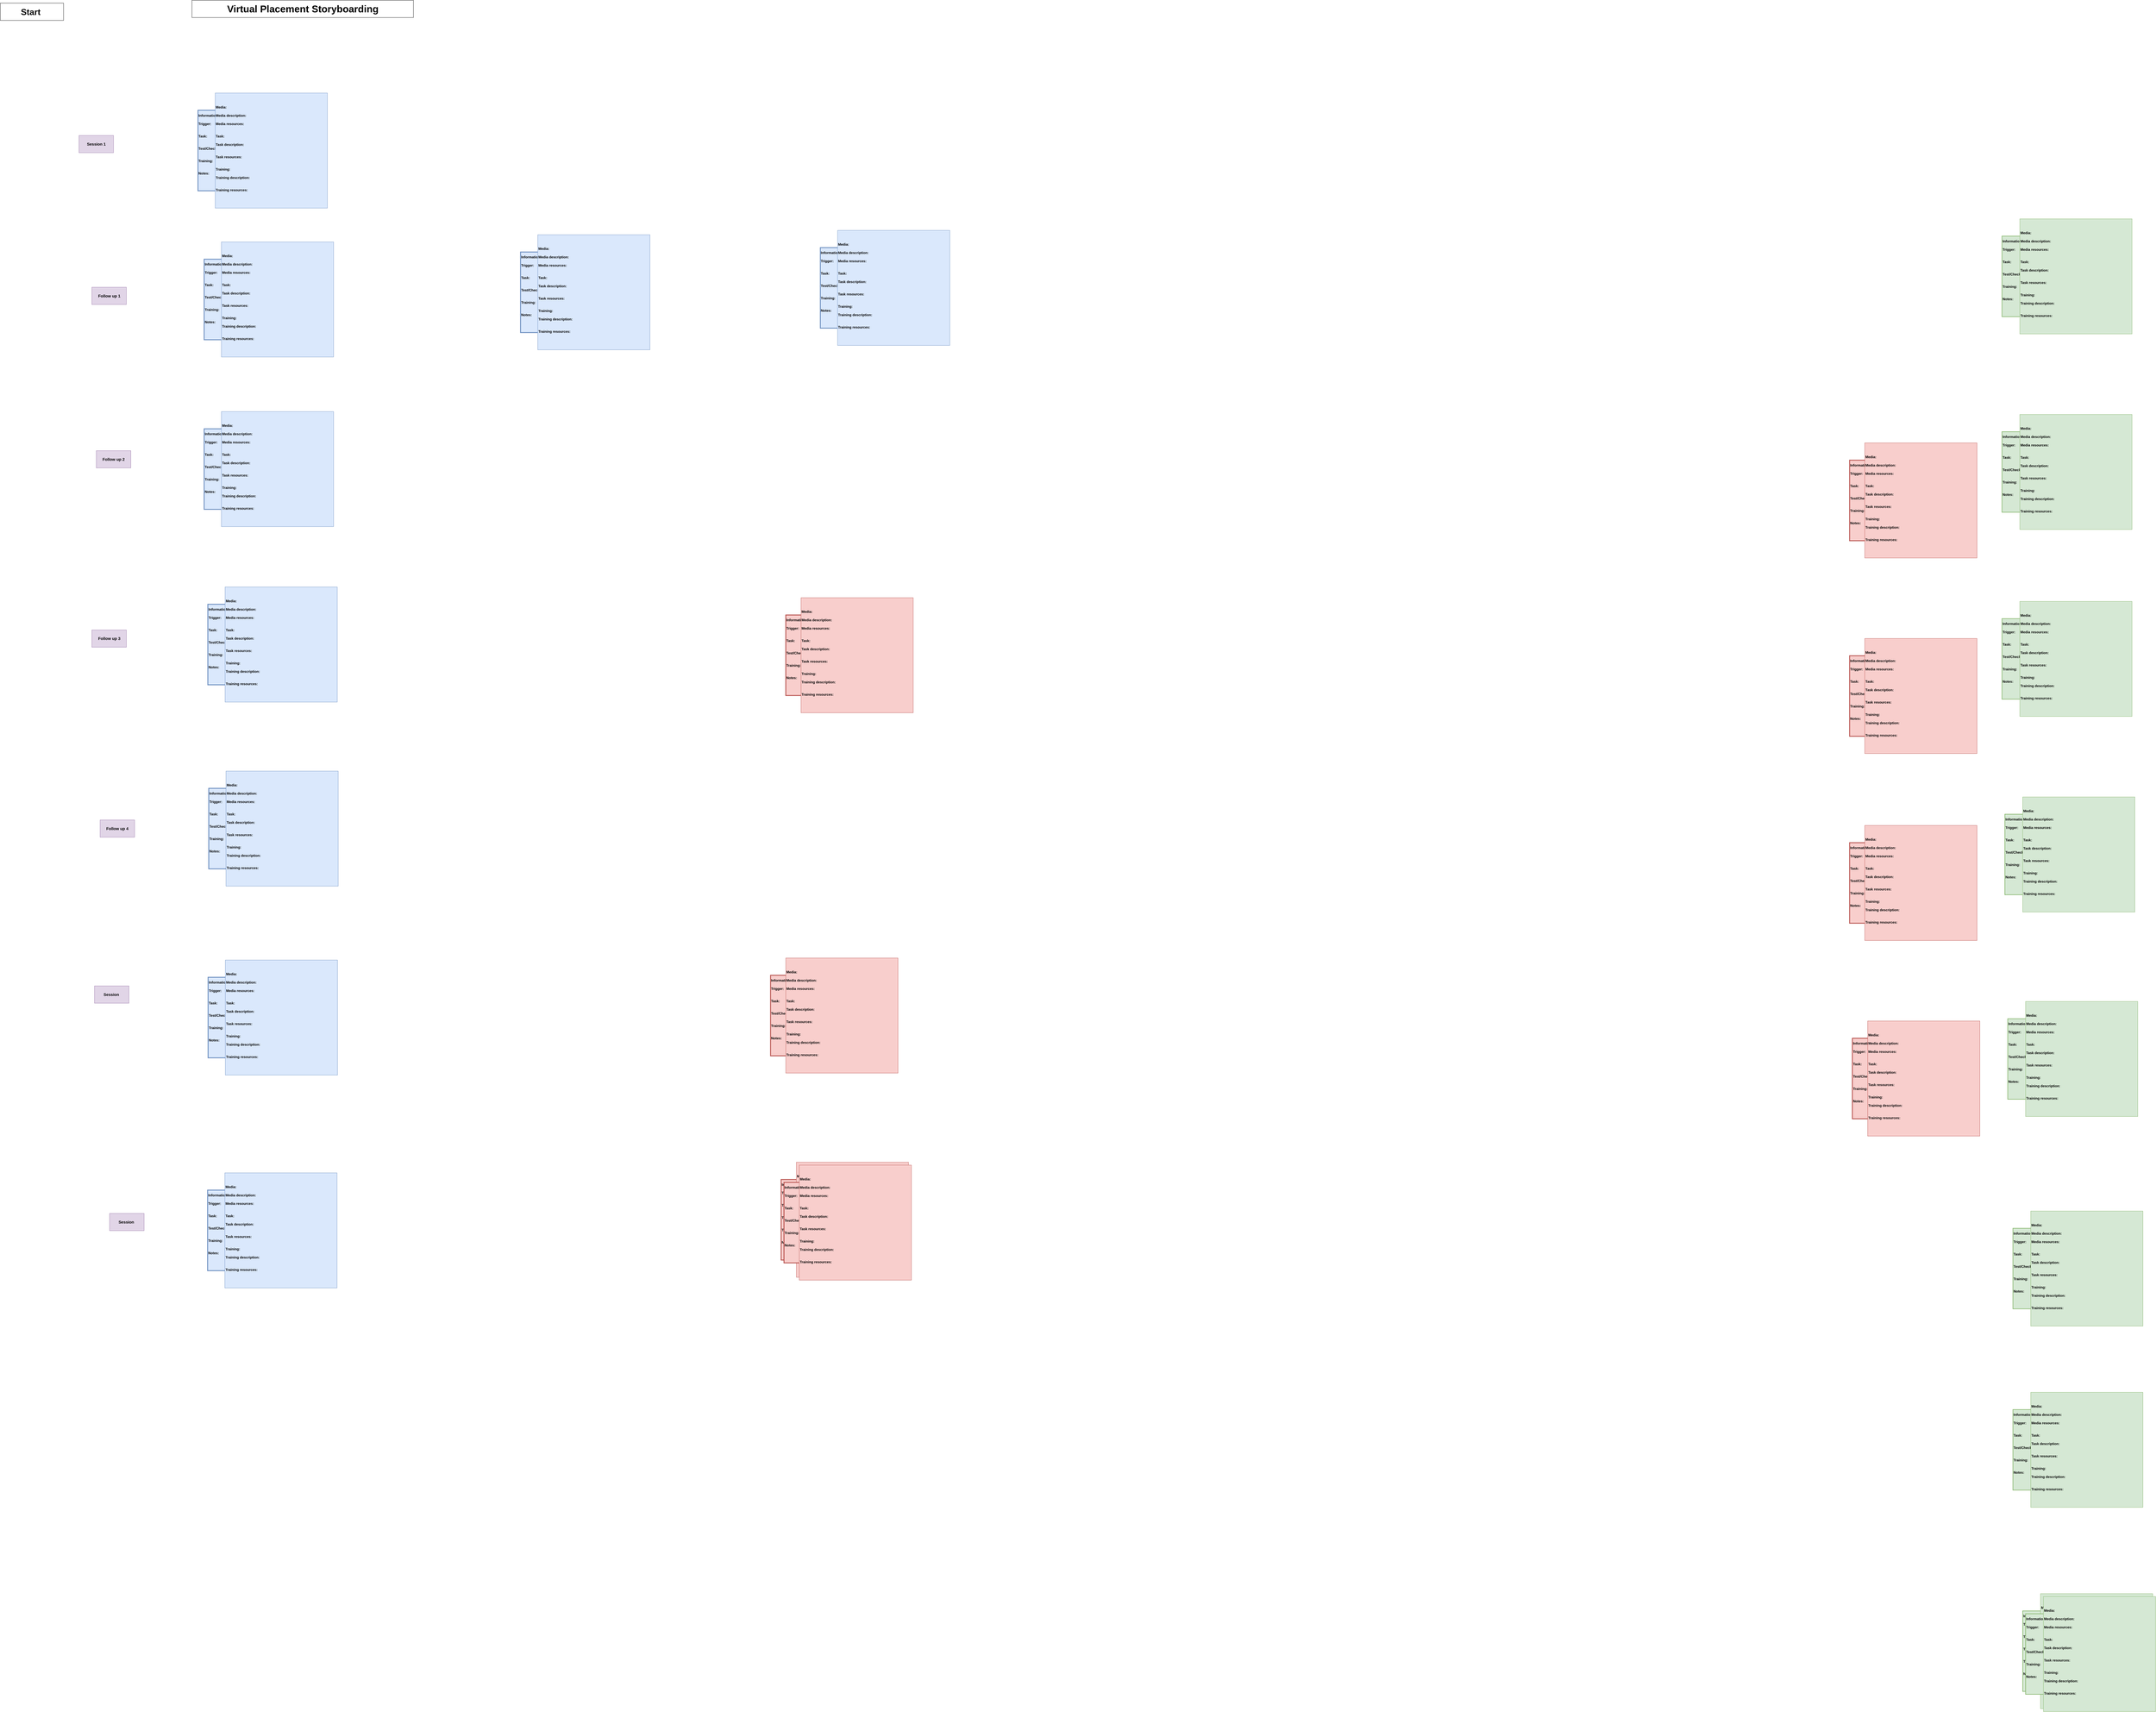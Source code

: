 <mxfile version="20.8.10" type="github">
  <diagram name="Page-1" id="c7558073-3199-34d8-9f00-42111426c3f3">
    <mxGraphModel dx="10386" dy="6209" grid="1" gridSize="10" guides="1" tooltips="1" connect="1" arrows="1" fold="1" page="1" pageScale="1" pageWidth="826" pageHeight="1169" background="none" math="0" shadow="0">
      <root>
        <mxCell id="0" />
        <mxCell id="1" parent="0" />
        <mxCell id="im6uKeQKjoMlU5U68ikK-104" value="&lt;b&gt;Information:&amp;nbsp;&lt;/b&gt;&lt;br&gt;&lt;br&gt;&lt;b&gt;Trigger:&lt;/b&gt;&lt;br&gt;&lt;br&gt;&lt;br&gt;&lt;b&gt;Task:&lt;/b&gt;&lt;br&gt;&lt;br&gt;&lt;br&gt;&lt;b&gt;Test/Check:&lt;/b&gt;&lt;br&gt;&lt;br&gt;&lt;br&gt;&lt;div style=&quot;&quot;&gt;&lt;span style=&quot;background-color: initial;&quot;&gt;&lt;b&gt;Training:&lt;/b&gt;&lt;/span&gt;&lt;/div&gt;&lt;div style=&quot;&quot;&gt;&lt;span style=&quot;background-color: initial;&quot;&gt;&lt;b&gt;&lt;br&gt;&lt;/b&gt;&lt;/span&gt;&lt;/div&gt;&lt;div style=&quot;&quot;&gt;&lt;span style=&quot;background-color: initial;&quot;&gt;&lt;b&gt;&lt;br&gt;&lt;/b&gt;&lt;/span&gt;&lt;/div&gt;&lt;div style=&quot;&quot;&gt;&lt;span style=&quot;background-color: initial;&quot;&gt;&lt;b&gt;Notes:&lt;/b&gt;&lt;/span&gt;&lt;/div&gt;&lt;div style=&quot;&quot;&gt;&lt;span style=&quot;background-color: initial;&quot;&gt;&lt;b&gt;&lt;br&gt;&lt;/b&gt;&lt;/span&gt;&lt;/div&gt;&lt;div style=&quot;&quot;&gt;&lt;span style=&quot;background-color: initial;&quot;&gt;&lt;b&gt;&lt;br&gt;&lt;/b&gt;&lt;/span&gt;&lt;/div&gt;&lt;div style=&quot;&quot;&gt;&lt;span style=&quot;background-color: initial;&quot;&gt;&lt;b&gt;&lt;br&gt;&lt;/b&gt;&lt;/span&gt;&lt;/div&gt;" style="rounded=0;whiteSpace=wrap;html=1;align=left;fillColor=#dae8fc;strokeColor=#6c8ebf;strokeWidth=3;" vertex="1" parent="1">
          <mxGeometry x="-72.63" y="-607.5" width="390" height="280" as="geometry" />
        </mxCell>
        <mxCell id="im6uKeQKjoMlU5U68ikK-98" value="&lt;b&gt;&lt;font style=&quot;font-size: 30px;&quot;&gt;Start&amp;nbsp;&lt;/font&gt;&lt;/b&gt;" style="rounded=0;whiteSpace=wrap;html=1;" vertex="1" parent="1">
          <mxGeometry x="-760" y="-980" width="220" height="60" as="geometry" />
        </mxCell>
        <mxCell id="im6uKeQKjoMlU5U68ikK-99" value="&lt;b&gt;&lt;font style=&quot;font-size: 14px;&quot;&gt;Session 1&lt;/font&gt;&lt;/b&gt;" style="rounded=0;whiteSpace=wrap;html=1;fillColor=#e1d5e7;strokeColor=#9673a6;" vertex="1" parent="1">
          <mxGeometry x="-486.25" y="-520" width="120" height="60" as="geometry" />
        </mxCell>
        <mxCell id="im6uKeQKjoMlU5U68ikK-100" value="&lt;b&gt;&lt;font style=&quot;font-size: 14px;&quot;&gt;Follow up 4&lt;/font&gt;&lt;/b&gt;" style="rounded=0;whiteSpace=wrap;html=1;fillColor=#e1d5e7;strokeColor=#9673a6;" vertex="1" parent="1">
          <mxGeometry x="-413" y="1860" width="120" height="60" as="geometry" />
        </mxCell>
        <mxCell id="im6uKeQKjoMlU5U68ikK-101" value="&lt;b&gt;&lt;font style=&quot;font-size: 14px;&quot;&gt;Follow up 3&lt;/font&gt;&lt;/b&gt;" style="rounded=0;whiteSpace=wrap;html=1;fillColor=#e1d5e7;strokeColor=#9673a6;" vertex="1" parent="1">
          <mxGeometry x="-441.5" y="1199.25" width="120" height="60" as="geometry" />
        </mxCell>
        <mxCell id="im6uKeQKjoMlU5U68ikK-102" value="&lt;b&gt;&lt;font style=&quot;font-size: 14px;&quot;&gt;Follow up 2&lt;/font&gt;&lt;/b&gt;" style="rounded=0;whiteSpace=wrap;html=1;fillColor=#e1d5e7;strokeColor=#9673a6;" vertex="1" parent="1">
          <mxGeometry x="-426.13" y="576" width="120" height="60" as="geometry" />
        </mxCell>
        <mxCell id="im6uKeQKjoMlU5U68ikK-103" value="&lt;b style=&quot;border-color: var(--border-color);&quot;&gt;&lt;font style=&quot;border-color: var(--border-color); font-size: 14px;&quot;&gt;Follow up 1&lt;/font&gt;&lt;/b&gt;" style="rounded=0;whiteSpace=wrap;html=1;fillColor=#e1d5e7;strokeColor=#9673a6;" vertex="1" parent="1">
          <mxGeometry x="-441.5" y="7.75" width="120" height="60" as="geometry" />
        </mxCell>
        <mxCell id="im6uKeQKjoMlU5U68ikK-107" value="&lt;p style=&quot;line-height: 120%;&quot;&gt;&lt;b&gt;Media:&amp;nbsp;&lt;br&gt;&lt;br&gt;Media description:&lt;br&gt;&lt;br&gt;Media resources:&lt;br&gt;&lt;br&gt;&lt;br&gt;Task:&lt;br&gt;&lt;br&gt;Task description:&lt;br&gt;&lt;br&gt;&lt;br&gt;Task resources:&lt;br&gt;&lt;br&gt;&lt;br&gt;Training:&amp;nbsp;&lt;br&gt;&lt;br&gt;Training description:&lt;br&gt;&lt;br&gt;&lt;br&gt;Training resources:&lt;br&gt;&lt;br&gt;&lt;/b&gt;&lt;/p&gt;" style="rounded=0;whiteSpace=wrap;html=1;align=left;fillColor=#dae8fc;strokeColor=#6c8ebf;" vertex="1" parent="1">
          <mxGeometry x="-12.63" y="-667.5" width="390" height="400" as="geometry" />
        </mxCell>
        <mxCell id="im6uKeQKjoMlU5U68ikK-105" value="&lt;b&gt;Information:&amp;nbsp;&lt;/b&gt;&lt;br&gt;&lt;br&gt;&lt;b&gt;Trigger:&lt;/b&gt;&lt;br&gt;&lt;br&gt;&lt;br&gt;&lt;b&gt;Task:&lt;/b&gt;&lt;br&gt;&lt;br&gt;&lt;br&gt;&lt;b&gt;Test/Check:&lt;/b&gt;&lt;br&gt;&lt;br&gt;&lt;br&gt;&lt;div style=&quot;&quot;&gt;&lt;span style=&quot;background-color: initial;&quot;&gt;&lt;b&gt;Training:&lt;/b&gt;&lt;/span&gt;&lt;/div&gt;&lt;div style=&quot;&quot;&gt;&lt;span style=&quot;background-color: initial;&quot;&gt;&lt;b&gt;&lt;br&gt;&lt;/b&gt;&lt;/span&gt;&lt;/div&gt;&lt;div style=&quot;&quot;&gt;&lt;span style=&quot;background-color: initial;&quot;&gt;&lt;b&gt;&lt;br&gt;&lt;/b&gt;&lt;/span&gt;&lt;/div&gt;&lt;div style=&quot;&quot;&gt;&lt;span style=&quot;background-color: initial;&quot;&gt;&lt;b&gt;Notes:&lt;/b&gt;&lt;/span&gt;&lt;/div&gt;&lt;div style=&quot;&quot;&gt;&lt;span style=&quot;background-color: initial;&quot;&gt;&lt;b&gt;&lt;br&gt;&lt;/b&gt;&lt;/span&gt;&lt;/div&gt;&lt;div style=&quot;&quot;&gt;&lt;span style=&quot;background-color: initial;&quot;&gt;&lt;b&gt;&lt;br&gt;&lt;/b&gt;&lt;/span&gt;&lt;/div&gt;&lt;div style=&quot;&quot;&gt;&lt;span style=&quot;background-color: initial;&quot;&gt;&lt;b&gt;&lt;br&gt;&lt;/b&gt;&lt;/span&gt;&lt;/div&gt;" style="rounded=0;whiteSpace=wrap;html=1;align=left;fillColor=#d5e8d4;strokeColor=#82b366;strokeWidth=2;" vertex="1" parent="1">
          <mxGeometry x="6200" y="-170" width="390" height="280" as="geometry" />
        </mxCell>
        <mxCell id="im6uKeQKjoMlU5U68ikK-106" value="&lt;b&gt;Information:&amp;nbsp;&lt;/b&gt;&lt;br&gt;&lt;br&gt;&lt;b&gt;Trigger:&lt;/b&gt;&lt;br&gt;&lt;br&gt;&lt;br&gt;&lt;b&gt;Task:&lt;/b&gt;&lt;br&gt;&lt;br&gt;&lt;br&gt;&lt;b&gt;Test/Check:&lt;/b&gt;&lt;br&gt;&lt;br&gt;&lt;br&gt;&lt;div style=&quot;&quot;&gt;&lt;span style=&quot;background-color: initial;&quot;&gt;&lt;b&gt;Training:&lt;/b&gt;&lt;/span&gt;&lt;/div&gt;&lt;div style=&quot;&quot;&gt;&lt;span style=&quot;background-color: initial;&quot;&gt;&lt;b&gt;&lt;br&gt;&lt;/b&gt;&lt;/span&gt;&lt;/div&gt;&lt;div style=&quot;&quot;&gt;&lt;span style=&quot;background-color: initial;&quot;&gt;&lt;b&gt;&lt;br&gt;&lt;/b&gt;&lt;/span&gt;&lt;/div&gt;&lt;div style=&quot;&quot;&gt;&lt;span style=&quot;background-color: initial;&quot;&gt;&lt;b&gt;Notes:&lt;/b&gt;&lt;/span&gt;&lt;/div&gt;&lt;div style=&quot;&quot;&gt;&lt;span style=&quot;background-color: initial;&quot;&gt;&lt;b&gt;&lt;br&gt;&lt;/b&gt;&lt;/span&gt;&lt;/div&gt;&lt;div style=&quot;&quot;&gt;&lt;span style=&quot;background-color: initial;&quot;&gt;&lt;b&gt;&lt;br&gt;&lt;/b&gt;&lt;/span&gt;&lt;/div&gt;&lt;div style=&quot;&quot;&gt;&lt;span style=&quot;background-color: initial;&quot;&gt;&lt;b&gt;&lt;br&gt;&lt;/b&gt;&lt;/span&gt;&lt;/div&gt;" style="rounded=0;whiteSpace=wrap;html=1;align=left;fillColor=#f8cecc;strokeColor=#b85450;strokeWidth=3;" vertex="1" parent="1">
          <mxGeometry x="5670" y="609" width="390" height="280" as="geometry" />
        </mxCell>
        <mxCell id="im6uKeQKjoMlU5U68ikK-110" value="&lt;p style=&quot;line-height: 120%;&quot;&gt;&lt;b&gt;Media:&amp;nbsp;&lt;br&gt;&lt;br&gt;Media description:&lt;br&gt;&lt;br&gt;Media resources:&lt;br&gt;&lt;br&gt;&lt;br&gt;Task:&lt;br&gt;&lt;br&gt;Task description:&lt;br&gt;&lt;br&gt;&lt;br&gt;Task resources:&lt;br&gt;&lt;br&gt;&lt;br&gt;Training:&amp;nbsp;&lt;br&gt;&lt;br&gt;Training description:&lt;br&gt;&lt;br&gt;&lt;br&gt;Training resources:&lt;br&gt;&lt;br&gt;&lt;/b&gt;&lt;/p&gt;" style="rounded=0;whiteSpace=wrap;html=1;align=left;fillColor=#f8cecc;strokeColor=#b85450;" vertex="1" parent="1">
          <mxGeometry x="5723" y="549" width="390" height="400" as="geometry" />
        </mxCell>
        <mxCell id="im6uKeQKjoMlU5U68ikK-111" value="&lt;p style=&quot;line-height: 120%;&quot;&gt;&lt;b&gt;Media:&amp;nbsp;&lt;br&gt;&lt;br&gt;Media description:&lt;br&gt;&lt;br&gt;Media resources:&lt;br&gt;&lt;br&gt;&lt;br&gt;Task:&lt;br&gt;&lt;br&gt;Task description:&lt;br&gt;&lt;br&gt;&lt;br&gt;Task resources:&lt;br&gt;&lt;br&gt;&lt;br&gt;Training:&amp;nbsp;&lt;br&gt;&lt;br&gt;Training description:&lt;br&gt;&lt;br&gt;&lt;br&gt;Training resources:&lt;br&gt;&lt;br&gt;&lt;/b&gt;&lt;/p&gt;" style="rounded=0;whiteSpace=wrap;html=1;align=left;fillColor=#d5e8d4;strokeColor=#82b366;" vertex="1" parent="1">
          <mxGeometry x="6262" y="-230" width="390" height="400" as="geometry" />
        </mxCell>
        <mxCell id="im6uKeQKjoMlU5U68ikK-112" value="&lt;b&gt;Information:&amp;nbsp;&lt;/b&gt;&lt;br&gt;&lt;br&gt;&lt;b&gt;Trigger:&lt;/b&gt;&lt;br&gt;&lt;br&gt;&lt;br&gt;&lt;b&gt;Task:&lt;/b&gt;&lt;br&gt;&lt;br&gt;&lt;br&gt;&lt;b&gt;Test/Check:&lt;/b&gt;&lt;br&gt;&lt;br&gt;&lt;br&gt;&lt;div style=&quot;&quot;&gt;&lt;span style=&quot;background-color: initial;&quot;&gt;&lt;b&gt;Training:&lt;/b&gt;&lt;/span&gt;&lt;/div&gt;&lt;div style=&quot;&quot;&gt;&lt;span style=&quot;background-color: initial;&quot;&gt;&lt;b&gt;&lt;br&gt;&lt;/b&gt;&lt;/span&gt;&lt;/div&gt;&lt;div style=&quot;&quot;&gt;&lt;span style=&quot;background-color: initial;&quot;&gt;&lt;b&gt;&lt;br&gt;&lt;/b&gt;&lt;/span&gt;&lt;/div&gt;&lt;div style=&quot;&quot;&gt;&lt;span style=&quot;background-color: initial;&quot;&gt;&lt;b&gt;Notes:&lt;/b&gt;&lt;/span&gt;&lt;/div&gt;&lt;div style=&quot;&quot;&gt;&lt;span style=&quot;background-color: initial;&quot;&gt;&lt;b&gt;&lt;br&gt;&lt;/b&gt;&lt;/span&gt;&lt;/div&gt;&lt;div style=&quot;&quot;&gt;&lt;span style=&quot;background-color: initial;&quot;&gt;&lt;b&gt;&lt;br&gt;&lt;/b&gt;&lt;/span&gt;&lt;/div&gt;&lt;div style=&quot;&quot;&gt;&lt;span style=&quot;background-color: initial;&quot;&gt;&lt;b&gt;&lt;br&gt;&lt;/b&gt;&lt;/span&gt;&lt;/div&gt;" style="rounded=0;whiteSpace=wrap;html=1;align=left;fillColor=#dae8fc;strokeColor=#6c8ebf;strokeWidth=3;" vertex="1" parent="1">
          <mxGeometry x="-51.13" y="-89.75" width="390" height="280" as="geometry" />
        </mxCell>
        <mxCell id="im6uKeQKjoMlU5U68ikK-113" value="&lt;p style=&quot;line-height: 120%;&quot;&gt;&lt;b&gt;Media:&amp;nbsp;&lt;br&gt;&lt;br&gt;Media description:&lt;br&gt;&lt;br&gt;Media resources:&lt;br&gt;&lt;br&gt;&lt;br&gt;Task:&lt;br&gt;&lt;br&gt;Task description:&lt;br&gt;&lt;br&gt;&lt;br&gt;Task resources:&lt;br&gt;&lt;br&gt;&lt;br&gt;Training:&amp;nbsp;&lt;br&gt;&lt;br&gt;Training description:&lt;br&gt;&lt;br&gt;&lt;br&gt;Training resources:&lt;br&gt;&lt;br&gt;&lt;/b&gt;&lt;/p&gt;" style="rounded=0;whiteSpace=wrap;html=1;align=left;fillColor=#dae8fc;strokeColor=#6c8ebf;" vertex="1" parent="1">
          <mxGeometry x="8.87" y="-149.75" width="390" height="400" as="geometry" />
        </mxCell>
        <mxCell id="im6uKeQKjoMlU5U68ikK-118" value="&lt;b&gt;Information:&amp;nbsp;&lt;/b&gt;&lt;br&gt;&lt;br&gt;&lt;b&gt;Trigger:&lt;/b&gt;&lt;br&gt;&lt;br&gt;&lt;br&gt;&lt;b&gt;Task:&lt;/b&gt;&lt;br&gt;&lt;br&gt;&lt;br&gt;&lt;b&gt;Test/Check:&lt;/b&gt;&lt;br&gt;&lt;br&gt;&lt;br&gt;&lt;div style=&quot;&quot;&gt;&lt;span style=&quot;background-color: initial;&quot;&gt;&lt;b&gt;Training:&lt;/b&gt;&lt;/span&gt;&lt;/div&gt;&lt;div style=&quot;&quot;&gt;&lt;span style=&quot;background-color: initial;&quot;&gt;&lt;b&gt;&lt;br&gt;&lt;/b&gt;&lt;/span&gt;&lt;/div&gt;&lt;div style=&quot;&quot;&gt;&lt;span style=&quot;background-color: initial;&quot;&gt;&lt;b&gt;&lt;br&gt;&lt;/b&gt;&lt;/span&gt;&lt;/div&gt;&lt;div style=&quot;&quot;&gt;&lt;span style=&quot;background-color: initial;&quot;&gt;&lt;b&gt;Notes:&lt;/b&gt;&lt;/span&gt;&lt;/div&gt;&lt;div style=&quot;&quot;&gt;&lt;span style=&quot;background-color: initial;&quot;&gt;&lt;b&gt;&lt;br&gt;&lt;/b&gt;&lt;/span&gt;&lt;/div&gt;&lt;div style=&quot;&quot;&gt;&lt;span style=&quot;background-color: initial;&quot;&gt;&lt;b&gt;&lt;br&gt;&lt;/b&gt;&lt;/span&gt;&lt;/div&gt;&lt;div style=&quot;&quot;&gt;&lt;span style=&quot;background-color: initial;&quot;&gt;&lt;b&gt;&lt;br&gt;&lt;/b&gt;&lt;/span&gt;&lt;/div&gt;" style="rounded=0;whiteSpace=wrap;html=1;align=left;fillColor=#dae8fc;strokeColor=#6c8ebf;strokeWidth=3;" vertex="1" parent="1">
          <mxGeometry x="1048.87" y="-114.75" width="390" height="280" as="geometry" />
        </mxCell>
        <mxCell id="im6uKeQKjoMlU5U68ikK-119" value="&lt;p style=&quot;line-height: 120%;&quot;&gt;&lt;b&gt;Media:&amp;nbsp;&lt;br&gt;&lt;br&gt;Media description:&lt;br&gt;&lt;br&gt;Media resources:&lt;br&gt;&lt;br&gt;&lt;br&gt;Task:&lt;br&gt;&lt;br&gt;Task description:&lt;br&gt;&lt;br&gt;&lt;br&gt;Task resources:&lt;br&gt;&lt;br&gt;&lt;br&gt;Training:&amp;nbsp;&lt;br&gt;&lt;br&gt;Training description:&lt;br&gt;&lt;br&gt;&lt;br&gt;Training resources:&lt;br&gt;&lt;br&gt;&lt;/b&gt;&lt;/p&gt;" style="rounded=0;whiteSpace=wrap;html=1;align=left;fillColor=#dae8fc;strokeColor=#6c8ebf;" vertex="1" parent="1">
          <mxGeometry x="1108.87" y="-174.75" width="390" height="400" as="geometry" />
        </mxCell>
        <mxCell id="im6uKeQKjoMlU5U68ikK-124" value="&lt;b&gt;Information:&amp;nbsp;&lt;/b&gt;&lt;br&gt;&lt;br&gt;&lt;b&gt;Trigger:&lt;/b&gt;&lt;br&gt;&lt;br&gt;&lt;br&gt;&lt;b&gt;Task:&lt;/b&gt;&lt;br&gt;&lt;br&gt;&lt;br&gt;&lt;b&gt;Test/Check:&lt;/b&gt;&lt;br&gt;&lt;br&gt;&lt;br&gt;&lt;div style=&quot;&quot;&gt;&lt;span style=&quot;background-color: initial;&quot;&gt;&lt;b&gt;Training:&lt;/b&gt;&lt;/span&gt;&lt;/div&gt;&lt;div style=&quot;&quot;&gt;&lt;span style=&quot;background-color: initial;&quot;&gt;&lt;b&gt;&lt;br&gt;&lt;/b&gt;&lt;/span&gt;&lt;/div&gt;&lt;div style=&quot;&quot;&gt;&lt;span style=&quot;background-color: initial;&quot;&gt;&lt;b&gt;&lt;br&gt;&lt;/b&gt;&lt;/span&gt;&lt;/div&gt;&lt;div style=&quot;&quot;&gt;&lt;span style=&quot;background-color: initial;&quot;&gt;&lt;b&gt;Notes:&lt;/b&gt;&lt;/span&gt;&lt;/div&gt;&lt;div style=&quot;&quot;&gt;&lt;span style=&quot;background-color: initial;&quot;&gt;&lt;b&gt;&lt;br&gt;&lt;/b&gt;&lt;/span&gt;&lt;/div&gt;&lt;div style=&quot;&quot;&gt;&lt;span style=&quot;background-color: initial;&quot;&gt;&lt;b&gt;&lt;br&gt;&lt;/b&gt;&lt;/span&gt;&lt;/div&gt;&lt;div style=&quot;&quot;&gt;&lt;span style=&quot;background-color: initial;&quot;&gt;&lt;b&gt;&lt;br&gt;&lt;/b&gt;&lt;/span&gt;&lt;/div&gt;" style="rounded=0;whiteSpace=wrap;html=1;align=left;fillColor=#dae8fc;strokeColor=#6c8ebf;strokeWidth=3;" vertex="1" parent="1">
          <mxGeometry x="2091.37" y="-130" width="390" height="280" as="geometry" />
        </mxCell>
        <mxCell id="im6uKeQKjoMlU5U68ikK-125" value="&lt;p style=&quot;line-height: 120%;&quot;&gt;&lt;b&gt;Media:&amp;nbsp;&lt;br&gt;&lt;br&gt;Media description:&lt;br&gt;&lt;br&gt;Media resources:&lt;br&gt;&lt;br&gt;&lt;br&gt;Task:&lt;br&gt;&lt;br&gt;Task description:&lt;br&gt;&lt;br&gt;&lt;br&gt;Task resources:&lt;br&gt;&lt;br&gt;&lt;br&gt;Training:&amp;nbsp;&lt;br&gt;&lt;br&gt;Training description:&lt;br&gt;&lt;br&gt;&lt;br&gt;Training resources:&lt;br&gt;&lt;br&gt;&lt;/b&gt;&lt;/p&gt;" style="rounded=0;whiteSpace=wrap;html=1;align=left;fillColor=#dae8fc;strokeColor=#6c8ebf;" vertex="1" parent="1">
          <mxGeometry x="2151.37" y="-190" width="390" height="400" as="geometry" />
        </mxCell>
        <mxCell id="im6uKeQKjoMlU5U68ikK-130" value="&lt;b&gt;Information:&amp;nbsp;&lt;/b&gt;&lt;br&gt;&lt;br&gt;&lt;b&gt;Trigger:&lt;/b&gt;&lt;br&gt;&lt;br&gt;&lt;br&gt;&lt;b&gt;Task:&lt;/b&gt;&lt;br&gt;&lt;br&gt;&lt;br&gt;&lt;b&gt;Test/Check:&lt;/b&gt;&lt;br&gt;&lt;br&gt;&lt;br&gt;&lt;div style=&quot;&quot;&gt;&lt;span style=&quot;background-color: initial;&quot;&gt;&lt;b&gt;Training:&lt;/b&gt;&lt;/span&gt;&lt;/div&gt;&lt;div style=&quot;&quot;&gt;&lt;span style=&quot;background-color: initial;&quot;&gt;&lt;b&gt;&lt;br&gt;&lt;/b&gt;&lt;/span&gt;&lt;/div&gt;&lt;div style=&quot;&quot;&gt;&lt;span style=&quot;background-color: initial;&quot;&gt;&lt;b&gt;&lt;br&gt;&lt;/b&gt;&lt;/span&gt;&lt;/div&gt;&lt;div style=&quot;&quot;&gt;&lt;span style=&quot;background-color: initial;&quot;&gt;&lt;b&gt;Notes:&lt;/b&gt;&lt;/span&gt;&lt;/div&gt;&lt;div style=&quot;&quot;&gt;&lt;span style=&quot;background-color: initial;&quot;&gt;&lt;b&gt;&lt;br&gt;&lt;/b&gt;&lt;/span&gt;&lt;/div&gt;&lt;div style=&quot;&quot;&gt;&lt;span style=&quot;background-color: initial;&quot;&gt;&lt;b&gt;&lt;br&gt;&lt;/b&gt;&lt;/span&gt;&lt;/div&gt;&lt;div style=&quot;&quot;&gt;&lt;span style=&quot;background-color: initial;&quot;&gt;&lt;b&gt;&lt;br&gt;&lt;/b&gt;&lt;/span&gt;&lt;/div&gt;" style="rounded=0;whiteSpace=wrap;html=1;align=left;fillColor=#dae8fc;strokeColor=#6c8ebf;strokeWidth=3;" vertex="1" parent="1">
          <mxGeometry x="-51.13" y="500" width="390" height="280" as="geometry" />
        </mxCell>
        <mxCell id="im6uKeQKjoMlU5U68ikK-131" value="&lt;p style=&quot;line-height: 120%;&quot;&gt;&lt;b&gt;Media:&amp;nbsp;&lt;br&gt;&lt;br&gt;Media description:&lt;br&gt;&lt;br&gt;Media resources:&lt;br&gt;&lt;br&gt;&lt;br&gt;Task:&lt;br&gt;&lt;br&gt;Task description:&lt;br&gt;&lt;br&gt;&lt;br&gt;Task resources:&lt;br&gt;&lt;br&gt;&lt;br&gt;Training:&amp;nbsp;&lt;br&gt;&lt;br&gt;Training description:&lt;br&gt;&lt;br&gt;&lt;br&gt;Training resources:&lt;br&gt;&lt;br&gt;&lt;/b&gt;&lt;/p&gt;" style="rounded=0;whiteSpace=wrap;html=1;align=left;fillColor=#dae8fc;strokeColor=#6c8ebf;" vertex="1" parent="1">
          <mxGeometry x="8.87" y="440" width="390" height="400" as="geometry" />
        </mxCell>
        <mxCell id="im6uKeQKjoMlU5U68ikK-136" value="&lt;b&gt;Information:&amp;nbsp;&lt;/b&gt;&lt;br&gt;&lt;br&gt;&lt;b&gt;Trigger:&lt;/b&gt;&lt;br&gt;&lt;br&gt;&lt;br&gt;&lt;b&gt;Task:&lt;/b&gt;&lt;br&gt;&lt;br&gt;&lt;br&gt;&lt;b&gt;Test/Check:&lt;/b&gt;&lt;br&gt;&lt;br&gt;&lt;br&gt;&lt;div style=&quot;&quot;&gt;&lt;span style=&quot;background-color: initial;&quot;&gt;&lt;b&gt;Training:&lt;/b&gt;&lt;/span&gt;&lt;/div&gt;&lt;div style=&quot;&quot;&gt;&lt;span style=&quot;background-color: initial;&quot;&gt;&lt;b&gt;&lt;br&gt;&lt;/b&gt;&lt;/span&gt;&lt;/div&gt;&lt;div style=&quot;&quot;&gt;&lt;span style=&quot;background-color: initial;&quot;&gt;&lt;b&gt;&lt;br&gt;&lt;/b&gt;&lt;/span&gt;&lt;/div&gt;&lt;div style=&quot;&quot;&gt;&lt;span style=&quot;background-color: initial;&quot;&gt;&lt;b&gt;Notes:&lt;/b&gt;&lt;/span&gt;&lt;/div&gt;&lt;div style=&quot;&quot;&gt;&lt;span style=&quot;background-color: initial;&quot;&gt;&lt;b&gt;&lt;br&gt;&lt;/b&gt;&lt;/span&gt;&lt;/div&gt;&lt;div style=&quot;&quot;&gt;&lt;span style=&quot;background-color: initial;&quot;&gt;&lt;b&gt;&lt;br&gt;&lt;/b&gt;&lt;/span&gt;&lt;/div&gt;&lt;div style=&quot;&quot;&gt;&lt;span style=&quot;background-color: initial;&quot;&gt;&lt;b&gt;&lt;br&gt;&lt;/b&gt;&lt;/span&gt;&lt;/div&gt;" style="rounded=0;whiteSpace=wrap;html=1;align=left;fillColor=#dae8fc;strokeColor=#6c8ebf;strokeWidth=3;" vertex="1" parent="1">
          <mxGeometry x="-38.32" y="1110" width="390" height="280" as="geometry" />
        </mxCell>
        <mxCell id="im6uKeQKjoMlU5U68ikK-137" value="&lt;p style=&quot;line-height: 120%;&quot;&gt;&lt;b&gt;Media:&amp;nbsp;&lt;br&gt;&lt;br&gt;Media description:&lt;br&gt;&lt;br&gt;Media resources:&lt;br&gt;&lt;br&gt;&lt;br&gt;Task:&lt;br&gt;&lt;br&gt;Task description:&lt;br&gt;&lt;br&gt;&lt;br&gt;Task resources:&lt;br&gt;&lt;br&gt;&lt;br&gt;Training:&amp;nbsp;&lt;br&gt;&lt;br&gt;Training description:&lt;br&gt;&lt;br&gt;&lt;br&gt;Training resources:&lt;br&gt;&lt;br&gt;&lt;/b&gt;&lt;/p&gt;" style="rounded=0;whiteSpace=wrap;html=1;align=left;fillColor=#dae8fc;strokeColor=#6c8ebf;" vertex="1" parent="1">
          <mxGeometry x="21.68" y="1050" width="390" height="400" as="geometry" />
        </mxCell>
        <mxCell id="im6uKeQKjoMlU5U68ikK-143" value="&lt;span style=&quot;font-size: 14px;&quot;&gt;&lt;b&gt;Session&amp;nbsp;&lt;/b&gt;&lt;/span&gt;" style="rounded=0;whiteSpace=wrap;html=1;fillColor=#e1d5e7;strokeColor=#9673a6;" vertex="1" parent="1">
          <mxGeometry x="-432.5" y="2437" width="120" height="60" as="geometry" />
        </mxCell>
        <mxCell id="im6uKeQKjoMlU5U68ikK-144" value="&lt;b style=&quot;&quot;&gt;&lt;font style=&quot;font-size: 34px;&quot;&gt;Virtual Placement Storyboarding&lt;/font&gt;&lt;/b&gt;" style="rounded=0;whiteSpace=wrap;html=1;" vertex="1" parent="1">
          <mxGeometry x="-93.5" y="-990" width="770" height="60" as="geometry" />
        </mxCell>
        <mxCell id="im6uKeQKjoMlU5U68ikK-170" value="&lt;b&gt;Information:&amp;nbsp;&lt;/b&gt;&lt;br&gt;&lt;br&gt;&lt;b&gt;Trigger:&lt;/b&gt;&lt;br&gt;&lt;br&gt;&lt;br&gt;&lt;b&gt;Task:&lt;/b&gt;&lt;br&gt;&lt;br&gt;&lt;br&gt;&lt;b&gt;Test/Check:&lt;/b&gt;&lt;br&gt;&lt;br&gt;&lt;br&gt;&lt;div style=&quot;&quot;&gt;&lt;span style=&quot;background-color: initial;&quot;&gt;&lt;b&gt;Training:&lt;/b&gt;&lt;/span&gt;&lt;/div&gt;&lt;div style=&quot;&quot;&gt;&lt;span style=&quot;background-color: initial;&quot;&gt;&lt;b&gt;&lt;br&gt;&lt;/b&gt;&lt;/span&gt;&lt;/div&gt;&lt;div style=&quot;&quot;&gt;&lt;span style=&quot;background-color: initial;&quot;&gt;&lt;b&gt;&lt;br&gt;&lt;/b&gt;&lt;/span&gt;&lt;/div&gt;&lt;div style=&quot;&quot;&gt;&lt;span style=&quot;background-color: initial;&quot;&gt;&lt;b&gt;Notes:&lt;/b&gt;&lt;/span&gt;&lt;/div&gt;&lt;div style=&quot;&quot;&gt;&lt;span style=&quot;background-color: initial;&quot;&gt;&lt;b&gt;&lt;br&gt;&lt;/b&gt;&lt;/span&gt;&lt;/div&gt;&lt;div style=&quot;&quot;&gt;&lt;span style=&quot;background-color: initial;&quot;&gt;&lt;b&gt;&lt;br&gt;&lt;/b&gt;&lt;/span&gt;&lt;/div&gt;&lt;div style=&quot;&quot;&gt;&lt;span style=&quot;background-color: initial;&quot;&gt;&lt;b&gt;&lt;br&gt;&lt;/b&gt;&lt;/span&gt;&lt;/div&gt;" style="rounded=0;whiteSpace=wrap;html=1;align=left;fillColor=#dae8fc;strokeColor=#6c8ebf;strokeWidth=3;" vertex="1" parent="1">
          <mxGeometry x="-35.17" y="1750" width="390" height="280" as="geometry" />
        </mxCell>
        <mxCell id="im6uKeQKjoMlU5U68ikK-171" value="&lt;p style=&quot;line-height: 120%;&quot;&gt;&lt;b&gt;Media:&amp;nbsp;&lt;br&gt;&lt;br&gt;Media description:&lt;br&gt;&lt;br&gt;Media resources:&lt;br&gt;&lt;br&gt;&lt;br&gt;Task:&lt;br&gt;&lt;br&gt;Task description:&lt;br&gt;&lt;br&gt;&lt;br&gt;Task resources:&lt;br&gt;&lt;br&gt;&lt;br&gt;Training:&amp;nbsp;&lt;br&gt;&lt;br&gt;Training description:&lt;br&gt;&lt;br&gt;&lt;br&gt;Training resources:&lt;br&gt;&lt;br&gt;&lt;/b&gt;&lt;/p&gt;" style="rounded=0;whiteSpace=wrap;html=1;align=left;fillColor=#dae8fc;strokeColor=#6c8ebf;" vertex="1" parent="1">
          <mxGeometry x="24.83" y="1690" width="390" height="400" as="geometry" />
        </mxCell>
        <mxCell id="im6uKeQKjoMlU5U68ikK-176" value="&lt;b&gt;Information:&amp;nbsp;&lt;/b&gt;&lt;br&gt;&lt;br&gt;&lt;b&gt;Trigger:&lt;/b&gt;&lt;br&gt;&lt;br&gt;&lt;br&gt;&lt;b&gt;Task:&lt;/b&gt;&lt;br&gt;&lt;br&gt;&lt;br&gt;&lt;b&gt;Test/Check:&lt;/b&gt;&lt;br&gt;&lt;br&gt;&lt;br&gt;&lt;div style=&quot;&quot;&gt;&lt;span style=&quot;background-color: initial;&quot;&gt;&lt;b&gt;Training:&lt;/b&gt;&lt;/span&gt;&lt;/div&gt;&lt;div style=&quot;&quot;&gt;&lt;span style=&quot;background-color: initial;&quot;&gt;&lt;b&gt;&lt;br&gt;&lt;/b&gt;&lt;/span&gt;&lt;/div&gt;&lt;div style=&quot;&quot;&gt;&lt;span style=&quot;background-color: initial;&quot;&gt;&lt;b&gt;&lt;br&gt;&lt;/b&gt;&lt;/span&gt;&lt;/div&gt;&lt;div style=&quot;&quot;&gt;&lt;span style=&quot;background-color: initial;&quot;&gt;&lt;b&gt;Notes:&lt;/b&gt;&lt;/span&gt;&lt;/div&gt;&lt;div style=&quot;&quot;&gt;&lt;span style=&quot;background-color: initial;&quot;&gt;&lt;b&gt;&lt;br&gt;&lt;/b&gt;&lt;/span&gt;&lt;/div&gt;&lt;div style=&quot;&quot;&gt;&lt;span style=&quot;background-color: initial;&quot;&gt;&lt;b&gt;&lt;br&gt;&lt;/b&gt;&lt;/span&gt;&lt;/div&gt;&lt;div style=&quot;&quot;&gt;&lt;span style=&quot;background-color: initial;&quot;&gt;&lt;b&gt;&lt;br&gt;&lt;/b&gt;&lt;/span&gt;&lt;/div&gt;" style="rounded=0;whiteSpace=wrap;html=1;align=left;fillColor=#dae8fc;strokeColor=#6c8ebf;strokeWidth=3;" vertex="1" parent="1">
          <mxGeometry x="-37.43" y="2407" width="390" height="280" as="geometry" />
        </mxCell>
        <mxCell id="im6uKeQKjoMlU5U68ikK-177" value="&lt;p style=&quot;line-height: 120%;&quot;&gt;&lt;b&gt;Media:&amp;nbsp;&lt;br&gt;&lt;br&gt;Media description:&lt;br&gt;&lt;br&gt;Media resources:&lt;br&gt;&lt;br&gt;&lt;br&gt;Task:&lt;br&gt;&lt;br&gt;Task description:&lt;br&gt;&lt;br&gt;&lt;br&gt;Task resources:&lt;br&gt;&lt;br&gt;&lt;br&gt;Training:&amp;nbsp;&lt;br&gt;&lt;br&gt;Training description:&lt;br&gt;&lt;br&gt;&lt;br&gt;Training resources:&lt;br&gt;&lt;br&gt;&lt;/b&gt;&lt;/p&gt;" style="rounded=0;whiteSpace=wrap;html=1;align=left;fillColor=#dae8fc;strokeColor=#6c8ebf;" vertex="1" parent="1">
          <mxGeometry x="22.57" y="2347" width="390" height="400" as="geometry" />
        </mxCell>
        <mxCell id="im6uKeQKjoMlU5U68ikK-182" value="&lt;b&gt;Information:&amp;nbsp;&lt;/b&gt;&lt;br&gt;&lt;br&gt;&lt;b&gt;Trigger:&lt;/b&gt;&lt;br&gt;&lt;br&gt;&lt;br&gt;&lt;b&gt;Task:&lt;/b&gt;&lt;br&gt;&lt;br&gt;&lt;br&gt;&lt;b&gt;Test/Check:&lt;/b&gt;&lt;br&gt;&lt;br&gt;&lt;br&gt;&lt;div style=&quot;&quot;&gt;&lt;span style=&quot;background-color: initial;&quot;&gt;&lt;b&gt;Training:&lt;/b&gt;&lt;/span&gt;&lt;/div&gt;&lt;div style=&quot;&quot;&gt;&lt;span style=&quot;background-color: initial;&quot;&gt;&lt;b&gt;&lt;br&gt;&lt;/b&gt;&lt;/span&gt;&lt;/div&gt;&lt;div style=&quot;&quot;&gt;&lt;span style=&quot;background-color: initial;&quot;&gt;&lt;b&gt;&lt;br&gt;&lt;/b&gt;&lt;/span&gt;&lt;/div&gt;&lt;div style=&quot;&quot;&gt;&lt;span style=&quot;background-color: initial;&quot;&gt;&lt;b&gt;Notes:&lt;/b&gt;&lt;/span&gt;&lt;/div&gt;&lt;div style=&quot;&quot;&gt;&lt;span style=&quot;background-color: initial;&quot;&gt;&lt;b&gt;&lt;br&gt;&lt;/b&gt;&lt;/span&gt;&lt;/div&gt;&lt;div style=&quot;&quot;&gt;&lt;span style=&quot;background-color: initial;&quot;&gt;&lt;b&gt;&lt;br&gt;&lt;/b&gt;&lt;/span&gt;&lt;/div&gt;&lt;div style=&quot;&quot;&gt;&lt;span style=&quot;background-color: initial;&quot;&gt;&lt;b&gt;&lt;br&gt;&lt;/b&gt;&lt;/span&gt;&lt;/div&gt;" style="rounded=0;whiteSpace=wrap;html=1;align=left;fillColor=#dae8fc;strokeColor=#6c8ebf;strokeWidth=3;" vertex="1" parent="1">
          <mxGeometry x="-39.18" y="3147" width="390" height="280" as="geometry" />
        </mxCell>
        <mxCell id="im6uKeQKjoMlU5U68ikK-183" value="&lt;p style=&quot;line-height: 120%;&quot;&gt;&lt;b&gt;Media:&amp;nbsp;&lt;br&gt;&lt;br&gt;Media description:&lt;br&gt;&lt;br&gt;Media resources:&lt;br&gt;&lt;br&gt;&lt;br&gt;Task:&lt;br&gt;&lt;br&gt;Task description:&lt;br&gt;&lt;br&gt;&lt;br&gt;Task resources:&lt;br&gt;&lt;br&gt;&lt;br&gt;Training:&amp;nbsp;&lt;br&gt;&lt;br&gt;Training description:&lt;br&gt;&lt;br&gt;&lt;br&gt;Training resources:&lt;br&gt;&lt;br&gt;&lt;/b&gt;&lt;/p&gt;" style="rounded=0;whiteSpace=wrap;html=1;align=left;fillColor=#dae8fc;strokeColor=#6c8ebf;" vertex="1" parent="1">
          <mxGeometry x="20.82" y="3087" width="390" height="400" as="geometry" />
        </mxCell>
        <mxCell id="im6uKeQKjoMlU5U68ikK-213" value="&lt;span style=&quot;font-size: 14px;&quot;&gt;&lt;b&gt;Session&amp;nbsp;&lt;/b&gt;&lt;/span&gt;" style="rounded=0;whiteSpace=wrap;html=1;fillColor=#e1d5e7;strokeColor=#9673a6;" vertex="1" parent="1">
          <mxGeometry x="-380" y="3228" width="120" height="60" as="geometry" />
        </mxCell>
        <mxCell id="im6uKeQKjoMlU5U68ikK-216" value="&lt;b&gt;Information:&amp;nbsp;&lt;/b&gt;&lt;br&gt;&lt;br&gt;&lt;b&gt;Trigger:&lt;/b&gt;&lt;br&gt;&lt;br&gt;&lt;br&gt;&lt;b&gt;Task:&lt;/b&gt;&lt;br&gt;&lt;br&gt;&lt;br&gt;&lt;b&gt;Test/Check:&lt;/b&gt;&lt;br&gt;&lt;br&gt;&lt;br&gt;&lt;div style=&quot;&quot;&gt;&lt;span style=&quot;background-color: initial;&quot;&gt;&lt;b&gt;Training:&lt;/b&gt;&lt;/span&gt;&lt;/div&gt;&lt;div style=&quot;&quot;&gt;&lt;span style=&quot;background-color: initial;&quot;&gt;&lt;b&gt;&lt;br&gt;&lt;/b&gt;&lt;/span&gt;&lt;/div&gt;&lt;div style=&quot;&quot;&gt;&lt;span style=&quot;background-color: initial;&quot;&gt;&lt;b&gt;&lt;br&gt;&lt;/b&gt;&lt;/span&gt;&lt;/div&gt;&lt;div style=&quot;&quot;&gt;&lt;span style=&quot;background-color: initial;&quot;&gt;&lt;b&gt;Notes:&lt;/b&gt;&lt;/span&gt;&lt;/div&gt;&lt;div style=&quot;&quot;&gt;&lt;span style=&quot;background-color: initial;&quot;&gt;&lt;b&gt;&lt;br&gt;&lt;/b&gt;&lt;/span&gt;&lt;/div&gt;&lt;div style=&quot;&quot;&gt;&lt;span style=&quot;background-color: initial;&quot;&gt;&lt;b&gt;&lt;br&gt;&lt;/b&gt;&lt;/span&gt;&lt;/div&gt;&lt;div style=&quot;&quot;&gt;&lt;span style=&quot;background-color: initial;&quot;&gt;&lt;b&gt;&lt;br&gt;&lt;/b&gt;&lt;/span&gt;&lt;/div&gt;" style="rounded=0;whiteSpace=wrap;html=1;align=left;fillColor=#d5e8d4;strokeColor=#82b366;strokeWidth=2;" vertex="1" parent="1">
          <mxGeometry x="6200" y="510" width="390" height="280" as="geometry" />
        </mxCell>
        <mxCell id="im6uKeQKjoMlU5U68ikK-217" value="&lt;b&gt;Information:&amp;nbsp;&lt;/b&gt;&lt;br&gt;&lt;br&gt;&lt;b&gt;Trigger:&lt;/b&gt;&lt;br&gt;&lt;br&gt;&lt;br&gt;&lt;b&gt;Task:&lt;/b&gt;&lt;br&gt;&lt;br&gt;&lt;br&gt;&lt;b&gt;Test/Check:&lt;/b&gt;&lt;br&gt;&lt;br&gt;&lt;br&gt;&lt;div style=&quot;&quot;&gt;&lt;span style=&quot;background-color: initial;&quot;&gt;&lt;b&gt;Training:&lt;/b&gt;&lt;/span&gt;&lt;/div&gt;&lt;div style=&quot;&quot;&gt;&lt;span style=&quot;background-color: initial;&quot;&gt;&lt;b&gt;&lt;br&gt;&lt;/b&gt;&lt;/span&gt;&lt;/div&gt;&lt;div style=&quot;&quot;&gt;&lt;span style=&quot;background-color: initial;&quot;&gt;&lt;b&gt;&lt;br&gt;&lt;/b&gt;&lt;/span&gt;&lt;/div&gt;&lt;div style=&quot;&quot;&gt;&lt;span style=&quot;background-color: initial;&quot;&gt;&lt;b&gt;Notes:&lt;/b&gt;&lt;/span&gt;&lt;/div&gt;&lt;div style=&quot;&quot;&gt;&lt;span style=&quot;background-color: initial;&quot;&gt;&lt;b&gt;&lt;br&gt;&lt;/b&gt;&lt;/span&gt;&lt;/div&gt;&lt;div style=&quot;&quot;&gt;&lt;span style=&quot;background-color: initial;&quot;&gt;&lt;b&gt;&lt;br&gt;&lt;/b&gt;&lt;/span&gt;&lt;/div&gt;&lt;div style=&quot;&quot;&gt;&lt;span style=&quot;background-color: initial;&quot;&gt;&lt;b&gt;&lt;br&gt;&lt;/b&gt;&lt;/span&gt;&lt;/div&gt;" style="rounded=0;whiteSpace=wrap;html=1;align=left;fillColor=#f8cecc;strokeColor=#b85450;strokeWidth=3;" vertex="1" parent="1">
          <mxGeometry x="5670" y="1289" width="390" height="280" as="geometry" />
        </mxCell>
        <mxCell id="im6uKeQKjoMlU5U68ikK-218" value="&lt;p style=&quot;line-height: 120%;&quot;&gt;&lt;b&gt;Media:&amp;nbsp;&lt;br&gt;&lt;br&gt;Media description:&lt;br&gt;&lt;br&gt;Media resources:&lt;br&gt;&lt;br&gt;&lt;br&gt;Task:&lt;br&gt;&lt;br&gt;Task description:&lt;br&gt;&lt;br&gt;&lt;br&gt;Task resources:&lt;br&gt;&lt;br&gt;&lt;br&gt;Training:&amp;nbsp;&lt;br&gt;&lt;br&gt;Training description:&lt;br&gt;&lt;br&gt;&lt;br&gt;Training resources:&lt;br&gt;&lt;br&gt;&lt;/b&gt;&lt;/p&gt;" style="rounded=0;whiteSpace=wrap;html=1;align=left;fillColor=#f8cecc;strokeColor=#b85450;" vertex="1" parent="1">
          <mxGeometry x="5723" y="1229" width="390" height="400" as="geometry" />
        </mxCell>
        <mxCell id="im6uKeQKjoMlU5U68ikK-219" value="&lt;p style=&quot;line-height: 120%;&quot;&gt;&lt;b&gt;Media:&amp;nbsp;&lt;br&gt;&lt;br&gt;Media description:&lt;br&gt;&lt;br&gt;Media resources:&lt;br&gt;&lt;br&gt;&lt;br&gt;Task:&lt;br&gt;&lt;br&gt;Task description:&lt;br&gt;&lt;br&gt;&lt;br&gt;Task resources:&lt;br&gt;&lt;br&gt;&lt;br&gt;Training:&amp;nbsp;&lt;br&gt;&lt;br&gt;Training description:&lt;br&gt;&lt;br&gt;&lt;br&gt;Training resources:&lt;br&gt;&lt;br&gt;&lt;/b&gt;&lt;/p&gt;" style="rounded=0;whiteSpace=wrap;html=1;align=left;fillColor=#d5e8d4;strokeColor=#82b366;" vertex="1" parent="1">
          <mxGeometry x="6262" y="450" width="390" height="400" as="geometry" />
        </mxCell>
        <mxCell id="im6uKeQKjoMlU5U68ikK-220" value="&lt;b&gt;Information:&amp;nbsp;&lt;/b&gt;&lt;br&gt;&lt;br&gt;&lt;b&gt;Trigger:&lt;/b&gt;&lt;br&gt;&lt;br&gt;&lt;br&gt;&lt;b&gt;Task:&lt;/b&gt;&lt;br&gt;&lt;br&gt;&lt;br&gt;&lt;b&gt;Test/Check:&lt;/b&gt;&lt;br&gt;&lt;br&gt;&lt;br&gt;&lt;div style=&quot;&quot;&gt;&lt;span style=&quot;background-color: initial;&quot;&gt;&lt;b&gt;Training:&lt;/b&gt;&lt;/span&gt;&lt;/div&gt;&lt;div style=&quot;&quot;&gt;&lt;span style=&quot;background-color: initial;&quot;&gt;&lt;b&gt;&lt;br&gt;&lt;/b&gt;&lt;/span&gt;&lt;/div&gt;&lt;div style=&quot;&quot;&gt;&lt;span style=&quot;background-color: initial;&quot;&gt;&lt;b&gt;&lt;br&gt;&lt;/b&gt;&lt;/span&gt;&lt;/div&gt;&lt;div style=&quot;&quot;&gt;&lt;span style=&quot;background-color: initial;&quot;&gt;&lt;b&gt;Notes:&lt;/b&gt;&lt;/span&gt;&lt;/div&gt;&lt;div style=&quot;&quot;&gt;&lt;span style=&quot;background-color: initial;&quot;&gt;&lt;b&gt;&lt;br&gt;&lt;/b&gt;&lt;/span&gt;&lt;/div&gt;&lt;div style=&quot;&quot;&gt;&lt;span style=&quot;background-color: initial;&quot;&gt;&lt;b&gt;&lt;br&gt;&lt;/b&gt;&lt;/span&gt;&lt;/div&gt;&lt;div style=&quot;&quot;&gt;&lt;span style=&quot;background-color: initial;&quot;&gt;&lt;b&gt;&lt;br&gt;&lt;/b&gt;&lt;/span&gt;&lt;/div&gt;" style="rounded=0;whiteSpace=wrap;html=1;align=left;fillColor=#d5e8d4;strokeColor=#82b366;strokeWidth=2;" vertex="1" parent="1">
          <mxGeometry x="6200" y="1160" width="390" height="280" as="geometry" />
        </mxCell>
        <mxCell id="im6uKeQKjoMlU5U68ikK-221" value="&lt;b&gt;Information:&amp;nbsp;&lt;/b&gt;&lt;br&gt;&lt;br&gt;&lt;b&gt;Trigger:&lt;/b&gt;&lt;br&gt;&lt;br&gt;&lt;br&gt;&lt;b&gt;Task:&lt;/b&gt;&lt;br&gt;&lt;br&gt;&lt;br&gt;&lt;b&gt;Test/Check:&lt;/b&gt;&lt;br&gt;&lt;br&gt;&lt;br&gt;&lt;div style=&quot;&quot;&gt;&lt;span style=&quot;background-color: initial;&quot;&gt;&lt;b&gt;Training:&lt;/b&gt;&lt;/span&gt;&lt;/div&gt;&lt;div style=&quot;&quot;&gt;&lt;span style=&quot;background-color: initial;&quot;&gt;&lt;b&gt;&lt;br&gt;&lt;/b&gt;&lt;/span&gt;&lt;/div&gt;&lt;div style=&quot;&quot;&gt;&lt;span style=&quot;background-color: initial;&quot;&gt;&lt;b&gt;&lt;br&gt;&lt;/b&gt;&lt;/span&gt;&lt;/div&gt;&lt;div style=&quot;&quot;&gt;&lt;span style=&quot;background-color: initial;&quot;&gt;&lt;b&gt;Notes:&lt;/b&gt;&lt;/span&gt;&lt;/div&gt;&lt;div style=&quot;&quot;&gt;&lt;span style=&quot;background-color: initial;&quot;&gt;&lt;b&gt;&lt;br&gt;&lt;/b&gt;&lt;/span&gt;&lt;/div&gt;&lt;div style=&quot;&quot;&gt;&lt;span style=&quot;background-color: initial;&quot;&gt;&lt;b&gt;&lt;br&gt;&lt;/b&gt;&lt;/span&gt;&lt;/div&gt;&lt;div style=&quot;&quot;&gt;&lt;span style=&quot;background-color: initial;&quot;&gt;&lt;b&gt;&lt;br&gt;&lt;/b&gt;&lt;/span&gt;&lt;/div&gt;" style="rounded=0;whiteSpace=wrap;html=1;align=left;fillColor=#f8cecc;strokeColor=#b85450;strokeWidth=3;" vertex="1" parent="1">
          <mxGeometry x="5670" y="1939" width="390" height="280" as="geometry" />
        </mxCell>
        <mxCell id="im6uKeQKjoMlU5U68ikK-222" value="&lt;p style=&quot;line-height: 120%;&quot;&gt;&lt;b&gt;Media:&amp;nbsp;&lt;br&gt;&lt;br&gt;Media description:&lt;br&gt;&lt;br&gt;Media resources:&lt;br&gt;&lt;br&gt;&lt;br&gt;Task:&lt;br&gt;&lt;br&gt;Task description:&lt;br&gt;&lt;br&gt;&lt;br&gt;Task resources:&lt;br&gt;&lt;br&gt;&lt;br&gt;Training:&amp;nbsp;&lt;br&gt;&lt;br&gt;Training description:&lt;br&gt;&lt;br&gt;&lt;br&gt;Training resources:&lt;br&gt;&lt;br&gt;&lt;/b&gt;&lt;/p&gt;" style="rounded=0;whiteSpace=wrap;html=1;align=left;fillColor=#f8cecc;strokeColor=#b85450;" vertex="1" parent="1">
          <mxGeometry x="5723" y="1879" width="390" height="400" as="geometry" />
        </mxCell>
        <mxCell id="im6uKeQKjoMlU5U68ikK-223" value="&lt;p style=&quot;line-height: 120%;&quot;&gt;&lt;b&gt;Media:&amp;nbsp;&lt;br&gt;&lt;br&gt;Media description:&lt;br&gt;&lt;br&gt;Media resources:&lt;br&gt;&lt;br&gt;&lt;br&gt;Task:&lt;br&gt;&lt;br&gt;Task description:&lt;br&gt;&lt;br&gt;&lt;br&gt;Task resources:&lt;br&gt;&lt;br&gt;&lt;br&gt;Training:&amp;nbsp;&lt;br&gt;&lt;br&gt;Training description:&lt;br&gt;&lt;br&gt;&lt;br&gt;Training resources:&lt;br&gt;&lt;br&gt;&lt;/b&gt;&lt;/p&gt;" style="rounded=0;whiteSpace=wrap;html=1;align=left;fillColor=#d5e8d4;strokeColor=#82b366;" vertex="1" parent="1">
          <mxGeometry x="6262" y="1100" width="390" height="400" as="geometry" />
        </mxCell>
        <mxCell id="im6uKeQKjoMlU5U68ikK-224" value="&lt;b&gt;Information:&amp;nbsp;&lt;/b&gt;&lt;br&gt;&lt;br&gt;&lt;b&gt;Trigger:&lt;/b&gt;&lt;br&gt;&lt;br&gt;&lt;br&gt;&lt;b&gt;Task:&lt;/b&gt;&lt;br&gt;&lt;br&gt;&lt;br&gt;&lt;b&gt;Test/Check:&lt;/b&gt;&lt;br&gt;&lt;br&gt;&lt;br&gt;&lt;div style=&quot;&quot;&gt;&lt;span style=&quot;background-color: initial;&quot;&gt;&lt;b&gt;Training:&lt;/b&gt;&lt;/span&gt;&lt;/div&gt;&lt;div style=&quot;&quot;&gt;&lt;span style=&quot;background-color: initial;&quot;&gt;&lt;b&gt;&lt;br&gt;&lt;/b&gt;&lt;/span&gt;&lt;/div&gt;&lt;div style=&quot;&quot;&gt;&lt;span style=&quot;background-color: initial;&quot;&gt;&lt;b&gt;&lt;br&gt;&lt;/b&gt;&lt;/span&gt;&lt;/div&gt;&lt;div style=&quot;&quot;&gt;&lt;span style=&quot;background-color: initial;&quot;&gt;&lt;b&gt;Notes:&lt;/b&gt;&lt;/span&gt;&lt;/div&gt;&lt;div style=&quot;&quot;&gt;&lt;span style=&quot;background-color: initial;&quot;&gt;&lt;b&gt;&lt;br&gt;&lt;/b&gt;&lt;/span&gt;&lt;/div&gt;&lt;div style=&quot;&quot;&gt;&lt;span style=&quot;background-color: initial;&quot;&gt;&lt;b&gt;&lt;br&gt;&lt;/b&gt;&lt;/span&gt;&lt;/div&gt;&lt;div style=&quot;&quot;&gt;&lt;span style=&quot;background-color: initial;&quot;&gt;&lt;b&gt;&lt;br&gt;&lt;/b&gt;&lt;/span&gt;&lt;/div&gt;" style="rounded=0;whiteSpace=wrap;html=1;align=left;fillColor=#d5e8d4;strokeColor=#82b366;strokeWidth=2;" vertex="1" parent="1">
          <mxGeometry x="6210" y="1840" width="390" height="280" as="geometry" />
        </mxCell>
        <mxCell id="im6uKeQKjoMlU5U68ikK-225" value="&lt;b&gt;Information:&amp;nbsp;&lt;/b&gt;&lt;br&gt;&lt;br&gt;&lt;b&gt;Trigger:&lt;/b&gt;&lt;br&gt;&lt;br&gt;&lt;br&gt;&lt;b&gt;Task:&lt;/b&gt;&lt;br&gt;&lt;br&gt;&lt;br&gt;&lt;b&gt;Test/Check:&lt;/b&gt;&lt;br&gt;&lt;br&gt;&lt;br&gt;&lt;div style=&quot;&quot;&gt;&lt;span style=&quot;background-color: initial;&quot;&gt;&lt;b&gt;Training:&lt;/b&gt;&lt;/span&gt;&lt;/div&gt;&lt;div style=&quot;&quot;&gt;&lt;span style=&quot;background-color: initial;&quot;&gt;&lt;b&gt;&lt;br&gt;&lt;/b&gt;&lt;/span&gt;&lt;/div&gt;&lt;div style=&quot;&quot;&gt;&lt;span style=&quot;background-color: initial;&quot;&gt;&lt;b&gt;&lt;br&gt;&lt;/b&gt;&lt;/span&gt;&lt;/div&gt;&lt;div style=&quot;&quot;&gt;&lt;span style=&quot;background-color: initial;&quot;&gt;&lt;b&gt;Notes:&lt;/b&gt;&lt;/span&gt;&lt;/div&gt;&lt;div style=&quot;&quot;&gt;&lt;span style=&quot;background-color: initial;&quot;&gt;&lt;b&gt;&lt;br&gt;&lt;/b&gt;&lt;/span&gt;&lt;/div&gt;&lt;div style=&quot;&quot;&gt;&lt;span style=&quot;background-color: initial;&quot;&gt;&lt;b&gt;&lt;br&gt;&lt;/b&gt;&lt;/span&gt;&lt;/div&gt;&lt;div style=&quot;&quot;&gt;&lt;span style=&quot;background-color: initial;&quot;&gt;&lt;b&gt;&lt;br&gt;&lt;/b&gt;&lt;/span&gt;&lt;/div&gt;" style="rounded=0;whiteSpace=wrap;html=1;align=left;fillColor=#f8cecc;strokeColor=#b85450;strokeWidth=3;" vertex="1" parent="1">
          <mxGeometry x="5680" y="2619" width="390" height="280" as="geometry" />
        </mxCell>
        <mxCell id="im6uKeQKjoMlU5U68ikK-226" value="&lt;p style=&quot;line-height: 120%;&quot;&gt;&lt;b&gt;Media:&amp;nbsp;&lt;br&gt;&lt;br&gt;Media description:&lt;br&gt;&lt;br&gt;Media resources:&lt;br&gt;&lt;br&gt;&lt;br&gt;Task:&lt;br&gt;&lt;br&gt;Task description:&lt;br&gt;&lt;br&gt;&lt;br&gt;Task resources:&lt;br&gt;&lt;br&gt;&lt;br&gt;Training:&amp;nbsp;&lt;br&gt;&lt;br&gt;Training description:&lt;br&gt;&lt;br&gt;&lt;br&gt;Training resources:&lt;br&gt;&lt;br&gt;&lt;/b&gt;&lt;/p&gt;" style="rounded=0;whiteSpace=wrap;html=1;align=left;fillColor=#f8cecc;strokeColor=#b85450;" vertex="1" parent="1">
          <mxGeometry x="5733" y="2559" width="390" height="400" as="geometry" />
        </mxCell>
        <mxCell id="im6uKeQKjoMlU5U68ikK-227" value="&lt;p style=&quot;line-height: 120%;&quot;&gt;&lt;b&gt;Media:&amp;nbsp;&lt;br&gt;&lt;br&gt;Media description:&lt;br&gt;&lt;br&gt;Media resources:&lt;br&gt;&lt;br&gt;&lt;br&gt;Task:&lt;br&gt;&lt;br&gt;Task description:&lt;br&gt;&lt;br&gt;&lt;br&gt;Task resources:&lt;br&gt;&lt;br&gt;&lt;br&gt;Training:&amp;nbsp;&lt;br&gt;&lt;br&gt;Training description:&lt;br&gt;&lt;br&gt;&lt;br&gt;Training resources:&lt;br&gt;&lt;br&gt;&lt;/b&gt;&lt;/p&gt;" style="rounded=0;whiteSpace=wrap;html=1;align=left;fillColor=#d5e8d4;strokeColor=#82b366;" vertex="1" parent="1">
          <mxGeometry x="6272" y="1780" width="390" height="400" as="geometry" />
        </mxCell>
        <mxCell id="im6uKeQKjoMlU5U68ikK-228" value="&lt;b&gt;Information:&amp;nbsp;&lt;/b&gt;&lt;br&gt;&lt;br&gt;&lt;b&gt;Trigger:&lt;/b&gt;&lt;br&gt;&lt;br&gt;&lt;br&gt;&lt;b&gt;Task:&lt;/b&gt;&lt;br&gt;&lt;br&gt;&lt;br&gt;&lt;b&gt;Test/Check:&lt;/b&gt;&lt;br&gt;&lt;br&gt;&lt;br&gt;&lt;div style=&quot;&quot;&gt;&lt;span style=&quot;background-color: initial;&quot;&gt;&lt;b&gt;Training:&lt;/b&gt;&lt;/span&gt;&lt;/div&gt;&lt;div style=&quot;&quot;&gt;&lt;span style=&quot;background-color: initial;&quot;&gt;&lt;b&gt;&lt;br&gt;&lt;/b&gt;&lt;/span&gt;&lt;/div&gt;&lt;div style=&quot;&quot;&gt;&lt;span style=&quot;background-color: initial;&quot;&gt;&lt;b&gt;&lt;br&gt;&lt;/b&gt;&lt;/span&gt;&lt;/div&gt;&lt;div style=&quot;&quot;&gt;&lt;span style=&quot;background-color: initial;&quot;&gt;&lt;b&gt;Notes:&lt;/b&gt;&lt;/span&gt;&lt;/div&gt;&lt;div style=&quot;&quot;&gt;&lt;span style=&quot;background-color: initial;&quot;&gt;&lt;b&gt;&lt;br&gt;&lt;/b&gt;&lt;/span&gt;&lt;/div&gt;&lt;div style=&quot;&quot;&gt;&lt;span style=&quot;background-color: initial;&quot;&gt;&lt;b&gt;&lt;br&gt;&lt;/b&gt;&lt;/span&gt;&lt;/div&gt;&lt;div style=&quot;&quot;&gt;&lt;span style=&quot;background-color: initial;&quot;&gt;&lt;b&gt;&lt;br&gt;&lt;/b&gt;&lt;/span&gt;&lt;/div&gt;" style="rounded=0;whiteSpace=wrap;html=1;align=left;fillColor=#d5e8d4;strokeColor=#82b366;strokeWidth=2;" vertex="1" parent="1">
          <mxGeometry x="6220" y="2551" width="390" height="280" as="geometry" />
        </mxCell>
        <mxCell id="im6uKeQKjoMlU5U68ikK-229" value="&lt;b&gt;Information:&amp;nbsp;&lt;/b&gt;&lt;br&gt;&lt;br&gt;&lt;b&gt;Trigger:&lt;/b&gt;&lt;br&gt;&lt;br&gt;&lt;br&gt;&lt;b&gt;Task:&lt;/b&gt;&lt;br&gt;&lt;br&gt;&lt;br&gt;&lt;b&gt;Test/Check:&lt;/b&gt;&lt;br&gt;&lt;br&gt;&lt;br&gt;&lt;div style=&quot;&quot;&gt;&lt;span style=&quot;background-color: initial;&quot;&gt;&lt;b&gt;Training:&lt;/b&gt;&lt;/span&gt;&lt;/div&gt;&lt;div style=&quot;&quot;&gt;&lt;span style=&quot;background-color: initial;&quot;&gt;&lt;b&gt;&lt;br&gt;&lt;/b&gt;&lt;/span&gt;&lt;/div&gt;&lt;div style=&quot;&quot;&gt;&lt;span style=&quot;background-color: initial;&quot;&gt;&lt;b&gt;&lt;br&gt;&lt;/b&gt;&lt;/span&gt;&lt;/div&gt;&lt;div style=&quot;&quot;&gt;&lt;span style=&quot;background-color: initial;&quot;&gt;&lt;b&gt;Notes:&lt;/b&gt;&lt;/span&gt;&lt;/div&gt;&lt;div style=&quot;&quot;&gt;&lt;span style=&quot;background-color: initial;&quot;&gt;&lt;b&gt;&lt;br&gt;&lt;/b&gt;&lt;/span&gt;&lt;/div&gt;&lt;div style=&quot;&quot;&gt;&lt;span style=&quot;background-color: initial;&quot;&gt;&lt;b&gt;&lt;br&gt;&lt;/b&gt;&lt;/span&gt;&lt;/div&gt;&lt;div style=&quot;&quot;&gt;&lt;span style=&quot;background-color: initial;&quot;&gt;&lt;b&gt;&lt;br&gt;&lt;/b&gt;&lt;/span&gt;&lt;/div&gt;" style="rounded=0;whiteSpace=wrap;html=1;align=left;fillColor=#f8cecc;strokeColor=#b85450;strokeWidth=3;" vertex="1" parent="1">
          <mxGeometry x="1971.24" y="1147.25" width="390" height="280" as="geometry" />
        </mxCell>
        <mxCell id="im6uKeQKjoMlU5U68ikK-230" value="&lt;p style=&quot;line-height: 120%;&quot;&gt;&lt;b&gt;Media:&amp;nbsp;&lt;br&gt;&lt;br&gt;Media description:&lt;br&gt;&lt;br&gt;Media resources:&lt;br&gt;&lt;br&gt;&lt;br&gt;Task:&lt;br&gt;&lt;br&gt;Task description:&lt;br&gt;&lt;br&gt;&lt;br&gt;Task resources:&lt;br&gt;&lt;br&gt;&lt;br&gt;Training:&amp;nbsp;&lt;br&gt;&lt;br&gt;Training description:&lt;br&gt;&lt;br&gt;&lt;br&gt;Training resources:&lt;br&gt;&lt;br&gt;&lt;/b&gt;&lt;/p&gt;" style="rounded=0;whiteSpace=wrap;html=1;align=left;fillColor=#f8cecc;strokeColor=#b85450;" vertex="1" parent="1">
          <mxGeometry x="2024.24" y="1087.25" width="390" height="400" as="geometry" />
        </mxCell>
        <mxCell id="im6uKeQKjoMlU5U68ikK-231" value="&lt;p style=&quot;line-height: 120%;&quot;&gt;&lt;b&gt;Media:&amp;nbsp;&lt;br&gt;&lt;br&gt;Media description:&lt;br&gt;&lt;br&gt;Media resources:&lt;br&gt;&lt;br&gt;&lt;br&gt;Task:&lt;br&gt;&lt;br&gt;Task description:&lt;br&gt;&lt;br&gt;&lt;br&gt;Task resources:&lt;br&gt;&lt;br&gt;&lt;br&gt;Training:&amp;nbsp;&lt;br&gt;&lt;br&gt;Training description:&lt;br&gt;&lt;br&gt;&lt;br&gt;Training resources:&lt;br&gt;&lt;br&gt;&lt;/b&gt;&lt;/p&gt;" style="rounded=0;whiteSpace=wrap;html=1;align=left;fillColor=#d5e8d4;strokeColor=#82b366;" vertex="1" parent="1">
          <mxGeometry x="6282" y="2491" width="390" height="400" as="geometry" />
        </mxCell>
        <mxCell id="im6uKeQKjoMlU5U68ikK-232" value="&lt;b&gt;Information:&amp;nbsp;&lt;/b&gt;&lt;br&gt;&lt;br&gt;&lt;b&gt;Trigger:&lt;/b&gt;&lt;br&gt;&lt;br&gt;&lt;br&gt;&lt;b&gt;Task:&lt;/b&gt;&lt;br&gt;&lt;br&gt;&lt;br&gt;&lt;b&gt;Test/Check:&lt;/b&gt;&lt;br&gt;&lt;br&gt;&lt;br&gt;&lt;div style=&quot;&quot;&gt;&lt;span style=&quot;background-color: initial;&quot;&gt;&lt;b&gt;Training:&lt;/b&gt;&lt;/span&gt;&lt;/div&gt;&lt;div style=&quot;&quot;&gt;&lt;span style=&quot;background-color: initial;&quot;&gt;&lt;b&gt;&lt;br&gt;&lt;/b&gt;&lt;/span&gt;&lt;/div&gt;&lt;div style=&quot;&quot;&gt;&lt;span style=&quot;background-color: initial;&quot;&gt;&lt;b&gt;&lt;br&gt;&lt;/b&gt;&lt;/span&gt;&lt;/div&gt;&lt;div style=&quot;&quot;&gt;&lt;span style=&quot;background-color: initial;&quot;&gt;&lt;b&gt;Notes:&lt;/b&gt;&lt;/span&gt;&lt;/div&gt;&lt;div style=&quot;&quot;&gt;&lt;span style=&quot;background-color: initial;&quot;&gt;&lt;b&gt;&lt;br&gt;&lt;/b&gt;&lt;/span&gt;&lt;/div&gt;&lt;div style=&quot;&quot;&gt;&lt;span style=&quot;background-color: initial;&quot;&gt;&lt;b&gt;&lt;br&gt;&lt;/b&gt;&lt;/span&gt;&lt;/div&gt;&lt;div style=&quot;&quot;&gt;&lt;span style=&quot;background-color: initial;&quot;&gt;&lt;b&gt;&lt;br&gt;&lt;/b&gt;&lt;/span&gt;&lt;/div&gt;" style="rounded=0;whiteSpace=wrap;html=1;align=left;fillColor=#d5e8d4;strokeColor=#82b366;strokeWidth=2;" vertex="1" parent="1">
          <mxGeometry x="6238" y="3279.75" width="390" height="280" as="geometry" />
        </mxCell>
        <mxCell id="im6uKeQKjoMlU5U68ikK-235" value="&lt;p style=&quot;line-height: 120%;&quot;&gt;&lt;b&gt;Media:&amp;nbsp;&lt;br&gt;&lt;br&gt;Media description:&lt;br&gt;&lt;br&gt;Media resources:&lt;br&gt;&lt;br&gt;&lt;br&gt;Task:&lt;br&gt;&lt;br&gt;Task description:&lt;br&gt;&lt;br&gt;&lt;br&gt;Task resources:&lt;br&gt;&lt;br&gt;&lt;br&gt;Training:&amp;nbsp;&lt;br&gt;&lt;br&gt;Training description:&lt;br&gt;&lt;br&gt;&lt;br&gt;Training resources:&lt;br&gt;&lt;br&gt;&lt;/b&gt;&lt;/p&gt;" style="rounded=0;whiteSpace=wrap;html=1;align=left;fillColor=#d5e8d4;strokeColor=#82b366;" vertex="1" parent="1">
          <mxGeometry x="6300" y="3219.75" width="390" height="400" as="geometry" />
        </mxCell>
        <mxCell id="im6uKeQKjoMlU5U68ikK-236" value="&lt;b&gt;Information:&amp;nbsp;&lt;/b&gt;&lt;br&gt;&lt;br&gt;&lt;b&gt;Trigger:&lt;/b&gt;&lt;br&gt;&lt;br&gt;&lt;br&gt;&lt;b&gt;Task:&lt;/b&gt;&lt;br&gt;&lt;br&gt;&lt;br&gt;&lt;b&gt;Test/Check:&lt;/b&gt;&lt;br&gt;&lt;br&gt;&lt;br&gt;&lt;div style=&quot;&quot;&gt;&lt;span style=&quot;background-color: initial;&quot;&gt;&lt;b&gt;Training:&lt;/b&gt;&lt;/span&gt;&lt;/div&gt;&lt;div style=&quot;&quot;&gt;&lt;span style=&quot;background-color: initial;&quot;&gt;&lt;b&gt;&lt;br&gt;&lt;/b&gt;&lt;/span&gt;&lt;/div&gt;&lt;div style=&quot;&quot;&gt;&lt;span style=&quot;background-color: initial;&quot;&gt;&lt;b&gt;&lt;br&gt;&lt;/b&gt;&lt;/span&gt;&lt;/div&gt;&lt;div style=&quot;&quot;&gt;&lt;span style=&quot;background-color: initial;&quot;&gt;&lt;b&gt;Notes:&lt;/b&gt;&lt;/span&gt;&lt;/div&gt;&lt;div style=&quot;&quot;&gt;&lt;span style=&quot;background-color: initial;&quot;&gt;&lt;b&gt;&lt;br&gt;&lt;/b&gt;&lt;/span&gt;&lt;/div&gt;&lt;div style=&quot;&quot;&gt;&lt;span style=&quot;background-color: initial;&quot;&gt;&lt;b&gt;&lt;br&gt;&lt;/b&gt;&lt;/span&gt;&lt;/div&gt;&lt;div style=&quot;&quot;&gt;&lt;span style=&quot;background-color: initial;&quot;&gt;&lt;b&gt;&lt;br&gt;&lt;/b&gt;&lt;/span&gt;&lt;/div&gt;" style="rounded=0;whiteSpace=wrap;html=1;align=left;fillColor=#d5e8d4;strokeColor=#82b366;strokeWidth=2;" vertex="1" parent="1">
          <mxGeometry x="6238" y="3910" width="390" height="280" as="geometry" />
        </mxCell>
        <mxCell id="im6uKeQKjoMlU5U68ikK-237" value="&lt;b&gt;Information:&amp;nbsp;&lt;/b&gt;&lt;br&gt;&lt;br&gt;&lt;b&gt;Trigger:&lt;/b&gt;&lt;br&gt;&lt;br&gt;&lt;br&gt;&lt;b&gt;Task:&lt;/b&gt;&lt;br&gt;&lt;br&gt;&lt;br&gt;&lt;b&gt;Test/Check:&lt;/b&gt;&lt;br&gt;&lt;br&gt;&lt;br&gt;&lt;div style=&quot;&quot;&gt;&lt;span style=&quot;background-color: initial;&quot;&gt;&lt;b&gt;Training:&lt;/b&gt;&lt;/span&gt;&lt;/div&gt;&lt;div style=&quot;&quot;&gt;&lt;span style=&quot;background-color: initial;&quot;&gt;&lt;b&gt;&lt;br&gt;&lt;/b&gt;&lt;/span&gt;&lt;/div&gt;&lt;div style=&quot;&quot;&gt;&lt;span style=&quot;background-color: initial;&quot;&gt;&lt;b&gt;&lt;br&gt;&lt;/b&gt;&lt;/span&gt;&lt;/div&gt;&lt;div style=&quot;&quot;&gt;&lt;span style=&quot;background-color: initial;&quot;&gt;&lt;b&gt;Notes:&lt;/b&gt;&lt;/span&gt;&lt;/div&gt;&lt;div style=&quot;&quot;&gt;&lt;span style=&quot;background-color: initial;&quot;&gt;&lt;b&gt;&lt;br&gt;&lt;/b&gt;&lt;/span&gt;&lt;/div&gt;&lt;div style=&quot;&quot;&gt;&lt;span style=&quot;background-color: initial;&quot;&gt;&lt;b&gt;&lt;br&gt;&lt;/b&gt;&lt;/span&gt;&lt;/div&gt;&lt;div style=&quot;&quot;&gt;&lt;span style=&quot;background-color: initial;&quot;&gt;&lt;b&gt;&lt;br&gt;&lt;/b&gt;&lt;/span&gt;&lt;/div&gt;" style="rounded=0;whiteSpace=wrap;html=1;align=left;fillColor=#f8cecc;strokeColor=#b85450;strokeWidth=3;" vertex="1" parent="1">
          <mxGeometry x="1918.24" y="2400" width="390" height="280" as="geometry" />
        </mxCell>
        <mxCell id="im6uKeQKjoMlU5U68ikK-238" value="&lt;p style=&quot;line-height: 120%;&quot;&gt;&lt;b&gt;Media:&amp;nbsp;&lt;br&gt;&lt;br&gt;Media description:&lt;br&gt;&lt;br&gt;Media resources:&lt;br&gt;&lt;br&gt;&lt;br&gt;Task:&lt;br&gt;&lt;br&gt;Task description:&lt;br&gt;&lt;br&gt;&lt;br&gt;Task resources:&lt;br&gt;&lt;br&gt;&lt;br&gt;Training:&amp;nbsp;&lt;br&gt;&lt;br&gt;Training description:&lt;br&gt;&lt;br&gt;&lt;br&gt;Training resources:&lt;br&gt;&lt;br&gt;&lt;/b&gt;&lt;/p&gt;" style="rounded=0;whiteSpace=wrap;html=1;align=left;fillColor=#f8cecc;strokeColor=#b85450;" vertex="1" parent="1">
          <mxGeometry x="1971.24" y="2340" width="390" height="400" as="geometry" />
        </mxCell>
        <mxCell id="im6uKeQKjoMlU5U68ikK-239" value="&lt;p style=&quot;line-height: 120%;&quot;&gt;&lt;b&gt;Media:&amp;nbsp;&lt;br&gt;&lt;br&gt;Media description:&lt;br&gt;&lt;br&gt;Media resources:&lt;br&gt;&lt;br&gt;&lt;br&gt;Task:&lt;br&gt;&lt;br&gt;Task description:&lt;br&gt;&lt;br&gt;&lt;br&gt;Task resources:&lt;br&gt;&lt;br&gt;&lt;br&gt;Training:&amp;nbsp;&lt;br&gt;&lt;br&gt;Training description:&lt;br&gt;&lt;br&gt;&lt;br&gt;Training resources:&lt;br&gt;&lt;br&gt;&lt;/b&gt;&lt;/p&gt;" style="rounded=0;whiteSpace=wrap;html=1;align=left;fillColor=#d5e8d4;strokeColor=#82b366;" vertex="1" parent="1">
          <mxGeometry x="6300" y="3850" width="390" height="400" as="geometry" />
        </mxCell>
        <mxCell id="im6uKeQKjoMlU5U68ikK-240" value="&lt;b&gt;Information:&amp;nbsp;&lt;/b&gt;&lt;br&gt;&lt;br&gt;&lt;b&gt;Trigger:&lt;/b&gt;&lt;br&gt;&lt;br&gt;&lt;br&gt;&lt;b&gt;Task:&lt;/b&gt;&lt;br&gt;&lt;br&gt;&lt;br&gt;&lt;b&gt;Test/Check:&lt;/b&gt;&lt;br&gt;&lt;br&gt;&lt;br&gt;&lt;div style=&quot;&quot;&gt;&lt;span style=&quot;background-color: initial;&quot;&gt;&lt;b&gt;Training:&lt;/b&gt;&lt;/span&gt;&lt;/div&gt;&lt;div style=&quot;&quot;&gt;&lt;span style=&quot;background-color: initial;&quot;&gt;&lt;b&gt;&lt;br&gt;&lt;/b&gt;&lt;/span&gt;&lt;/div&gt;&lt;div style=&quot;&quot;&gt;&lt;span style=&quot;background-color: initial;&quot;&gt;&lt;b&gt;&lt;br&gt;&lt;/b&gt;&lt;/span&gt;&lt;/div&gt;&lt;div style=&quot;&quot;&gt;&lt;span style=&quot;background-color: initial;&quot;&gt;&lt;b&gt;Notes:&lt;/b&gt;&lt;/span&gt;&lt;/div&gt;&lt;div style=&quot;&quot;&gt;&lt;span style=&quot;background-color: initial;&quot;&gt;&lt;b&gt;&lt;br&gt;&lt;/b&gt;&lt;/span&gt;&lt;/div&gt;&lt;div style=&quot;&quot;&gt;&lt;span style=&quot;background-color: initial;&quot;&gt;&lt;b&gt;&lt;br&gt;&lt;/b&gt;&lt;/span&gt;&lt;/div&gt;&lt;div style=&quot;&quot;&gt;&lt;span style=&quot;background-color: initial;&quot;&gt;&lt;b&gt;&lt;br&gt;&lt;/b&gt;&lt;/span&gt;&lt;/div&gt;" style="rounded=0;whiteSpace=wrap;html=1;align=left;fillColor=#d5e8d4;strokeColor=#82b366;strokeWidth=2;" vertex="1" parent="1">
          <mxGeometry x="6272" y="4610" width="390" height="280" as="geometry" />
        </mxCell>
        <mxCell id="im6uKeQKjoMlU5U68ikK-241" value="&lt;b&gt;Information:&amp;nbsp;&lt;/b&gt;&lt;br&gt;&lt;br&gt;&lt;b&gt;Trigger:&lt;/b&gt;&lt;br&gt;&lt;br&gt;&lt;br&gt;&lt;b&gt;Task:&lt;/b&gt;&lt;br&gt;&lt;br&gt;&lt;br&gt;&lt;b&gt;Test/Check:&lt;/b&gt;&lt;br&gt;&lt;br&gt;&lt;br&gt;&lt;div style=&quot;&quot;&gt;&lt;span style=&quot;background-color: initial;&quot;&gt;&lt;b&gt;Training:&lt;/b&gt;&lt;/span&gt;&lt;/div&gt;&lt;div style=&quot;&quot;&gt;&lt;span style=&quot;background-color: initial;&quot;&gt;&lt;b&gt;&lt;br&gt;&lt;/b&gt;&lt;/span&gt;&lt;/div&gt;&lt;div style=&quot;&quot;&gt;&lt;span style=&quot;background-color: initial;&quot;&gt;&lt;b&gt;&lt;br&gt;&lt;/b&gt;&lt;/span&gt;&lt;/div&gt;&lt;div style=&quot;&quot;&gt;&lt;span style=&quot;background-color: initial;&quot;&gt;&lt;b&gt;Notes:&lt;/b&gt;&lt;/span&gt;&lt;/div&gt;&lt;div style=&quot;&quot;&gt;&lt;span style=&quot;background-color: initial;&quot;&gt;&lt;b&gt;&lt;br&gt;&lt;/b&gt;&lt;/span&gt;&lt;/div&gt;&lt;div style=&quot;&quot;&gt;&lt;span style=&quot;background-color: initial;&quot;&gt;&lt;b&gt;&lt;br&gt;&lt;/b&gt;&lt;/span&gt;&lt;/div&gt;&lt;div style=&quot;&quot;&gt;&lt;span style=&quot;background-color: initial;&quot;&gt;&lt;b&gt;&lt;br&gt;&lt;/b&gt;&lt;/span&gt;&lt;/div&gt;" style="rounded=0;whiteSpace=wrap;html=1;align=left;fillColor=#f8cecc;strokeColor=#b85450;strokeWidth=3;" vertex="1" parent="1">
          <mxGeometry x="1955" y="3110" width="390" height="280" as="geometry" />
        </mxCell>
        <mxCell id="im6uKeQKjoMlU5U68ikK-242" value="&lt;p style=&quot;line-height: 120%;&quot;&gt;&lt;b&gt;Media:&amp;nbsp;&lt;br&gt;&lt;br&gt;Media description:&lt;br&gt;&lt;br&gt;Media resources:&lt;br&gt;&lt;br&gt;&lt;br&gt;Task:&lt;br&gt;&lt;br&gt;Task description:&lt;br&gt;&lt;br&gt;&lt;br&gt;Task resources:&lt;br&gt;&lt;br&gt;&lt;br&gt;Training:&amp;nbsp;&lt;br&gt;&lt;br&gt;Training description:&lt;br&gt;&lt;br&gt;&lt;br&gt;Training resources:&lt;br&gt;&lt;br&gt;&lt;/b&gt;&lt;/p&gt;" style="rounded=0;whiteSpace=wrap;html=1;align=left;fillColor=#f8cecc;strokeColor=#b85450;" vertex="1" parent="1">
          <mxGeometry x="2008" y="3050" width="390" height="400" as="geometry" />
        </mxCell>
        <mxCell id="im6uKeQKjoMlU5U68ikK-243" value="&lt;p style=&quot;line-height: 120%;&quot;&gt;&lt;b&gt;Media:&amp;nbsp;&lt;br&gt;&lt;br&gt;Media description:&lt;br&gt;&lt;br&gt;Media resources:&lt;br&gt;&lt;br&gt;&lt;br&gt;Task:&lt;br&gt;&lt;br&gt;Task description:&lt;br&gt;&lt;br&gt;&lt;br&gt;Task resources:&lt;br&gt;&lt;br&gt;&lt;br&gt;Training:&amp;nbsp;&lt;br&gt;&lt;br&gt;Training description:&lt;br&gt;&lt;br&gt;&lt;br&gt;Training resources:&lt;br&gt;&lt;br&gt;&lt;/b&gt;&lt;/p&gt;" style="rounded=0;whiteSpace=wrap;html=1;align=left;fillColor=#d5e8d4;strokeColor=#82b366;" vertex="1" parent="1">
          <mxGeometry x="6334" y="4550" width="390" height="400" as="geometry" />
        </mxCell>
        <mxCell id="im6uKeQKjoMlU5U68ikK-244" value="&lt;b&gt;Information:&amp;nbsp;&lt;/b&gt;&lt;br&gt;&lt;br&gt;&lt;b&gt;Trigger:&lt;/b&gt;&lt;br&gt;&lt;br&gt;&lt;br&gt;&lt;b&gt;Task:&lt;/b&gt;&lt;br&gt;&lt;br&gt;&lt;br&gt;&lt;b&gt;Test/Check:&lt;/b&gt;&lt;br&gt;&lt;br&gt;&lt;br&gt;&lt;div style=&quot;&quot;&gt;&lt;span style=&quot;background-color: initial;&quot;&gt;&lt;b&gt;Training:&lt;/b&gt;&lt;/span&gt;&lt;/div&gt;&lt;div style=&quot;&quot;&gt;&lt;span style=&quot;background-color: initial;&quot;&gt;&lt;b&gt;&lt;br&gt;&lt;/b&gt;&lt;/span&gt;&lt;/div&gt;&lt;div style=&quot;&quot;&gt;&lt;span style=&quot;background-color: initial;&quot;&gt;&lt;b&gt;&lt;br&gt;&lt;/b&gt;&lt;/span&gt;&lt;/div&gt;&lt;div style=&quot;&quot;&gt;&lt;span style=&quot;background-color: initial;&quot;&gt;&lt;b&gt;Notes:&lt;/b&gt;&lt;/span&gt;&lt;/div&gt;&lt;div style=&quot;&quot;&gt;&lt;span style=&quot;background-color: initial;&quot;&gt;&lt;b&gt;&lt;br&gt;&lt;/b&gt;&lt;/span&gt;&lt;/div&gt;&lt;div style=&quot;&quot;&gt;&lt;span style=&quot;background-color: initial;&quot;&gt;&lt;b&gt;&lt;br&gt;&lt;/b&gt;&lt;/span&gt;&lt;/div&gt;&lt;div style=&quot;&quot;&gt;&lt;span style=&quot;background-color: initial;&quot;&gt;&lt;b&gt;&lt;br&gt;&lt;/b&gt;&lt;/span&gt;&lt;/div&gt;" style="rounded=0;whiteSpace=wrap;html=1;align=left;fillColor=#d5e8d4;strokeColor=#82b366;strokeWidth=2;" vertex="1" parent="1">
          <mxGeometry x="6282" y="4620" width="390" height="280" as="geometry" />
        </mxCell>
        <mxCell id="im6uKeQKjoMlU5U68ikK-245" value="&lt;b&gt;Information:&amp;nbsp;&lt;/b&gt;&lt;br&gt;&lt;br&gt;&lt;b&gt;Trigger:&lt;/b&gt;&lt;br&gt;&lt;br&gt;&lt;br&gt;&lt;b&gt;Task:&lt;/b&gt;&lt;br&gt;&lt;br&gt;&lt;br&gt;&lt;b&gt;Test/Check:&lt;/b&gt;&lt;br&gt;&lt;br&gt;&lt;br&gt;&lt;div style=&quot;&quot;&gt;&lt;span style=&quot;background-color: initial;&quot;&gt;&lt;b&gt;Training:&lt;/b&gt;&lt;/span&gt;&lt;/div&gt;&lt;div style=&quot;&quot;&gt;&lt;span style=&quot;background-color: initial;&quot;&gt;&lt;b&gt;&lt;br&gt;&lt;/b&gt;&lt;/span&gt;&lt;/div&gt;&lt;div style=&quot;&quot;&gt;&lt;span style=&quot;background-color: initial;&quot;&gt;&lt;b&gt;&lt;br&gt;&lt;/b&gt;&lt;/span&gt;&lt;/div&gt;&lt;div style=&quot;&quot;&gt;&lt;span style=&quot;background-color: initial;&quot;&gt;&lt;b&gt;Notes:&lt;/b&gt;&lt;/span&gt;&lt;/div&gt;&lt;div style=&quot;&quot;&gt;&lt;span style=&quot;background-color: initial;&quot;&gt;&lt;b&gt;&lt;br&gt;&lt;/b&gt;&lt;/span&gt;&lt;/div&gt;&lt;div style=&quot;&quot;&gt;&lt;span style=&quot;background-color: initial;&quot;&gt;&lt;b&gt;&lt;br&gt;&lt;/b&gt;&lt;/span&gt;&lt;/div&gt;&lt;div style=&quot;&quot;&gt;&lt;span style=&quot;background-color: initial;&quot;&gt;&lt;b&gt;&lt;br&gt;&lt;/b&gt;&lt;/span&gt;&lt;/div&gt;" style="rounded=0;whiteSpace=wrap;html=1;align=left;fillColor=#f8cecc;strokeColor=#b85450;strokeWidth=3;" vertex="1" parent="1">
          <mxGeometry x="1965" y="3120" width="390" height="280" as="geometry" />
        </mxCell>
        <mxCell id="im6uKeQKjoMlU5U68ikK-246" value="&lt;p style=&quot;line-height: 120%;&quot;&gt;&lt;b&gt;Media:&amp;nbsp;&lt;br&gt;&lt;br&gt;Media description:&lt;br&gt;&lt;br&gt;Media resources:&lt;br&gt;&lt;br&gt;&lt;br&gt;Task:&lt;br&gt;&lt;br&gt;Task description:&lt;br&gt;&lt;br&gt;&lt;br&gt;Task resources:&lt;br&gt;&lt;br&gt;&lt;br&gt;Training:&amp;nbsp;&lt;br&gt;&lt;br&gt;Training description:&lt;br&gt;&lt;br&gt;&lt;br&gt;Training resources:&lt;br&gt;&lt;br&gt;&lt;/b&gt;&lt;/p&gt;" style="rounded=0;whiteSpace=wrap;html=1;align=left;fillColor=#f8cecc;strokeColor=#b85450;" vertex="1" parent="1">
          <mxGeometry x="2018" y="3060" width="390" height="400" as="geometry" />
        </mxCell>
        <mxCell id="im6uKeQKjoMlU5U68ikK-247" value="&lt;p style=&quot;line-height: 120%;&quot;&gt;&lt;b&gt;Media:&amp;nbsp;&lt;br&gt;&lt;br&gt;Media description:&lt;br&gt;&lt;br&gt;Media resources:&lt;br&gt;&lt;br&gt;&lt;br&gt;Task:&lt;br&gt;&lt;br&gt;Task description:&lt;br&gt;&lt;br&gt;&lt;br&gt;Task resources:&lt;br&gt;&lt;br&gt;&lt;br&gt;Training:&amp;nbsp;&lt;br&gt;&lt;br&gt;Training description:&lt;br&gt;&lt;br&gt;&lt;br&gt;Training resources:&lt;br&gt;&lt;br&gt;&lt;/b&gt;&lt;/p&gt;" style="rounded=0;whiteSpace=wrap;html=1;align=left;fillColor=#d5e8d4;strokeColor=#82b366;" vertex="1" parent="1">
          <mxGeometry x="6344" y="4560" width="390" height="400" as="geometry" />
        </mxCell>
      </root>
    </mxGraphModel>
  </diagram>
</mxfile>
